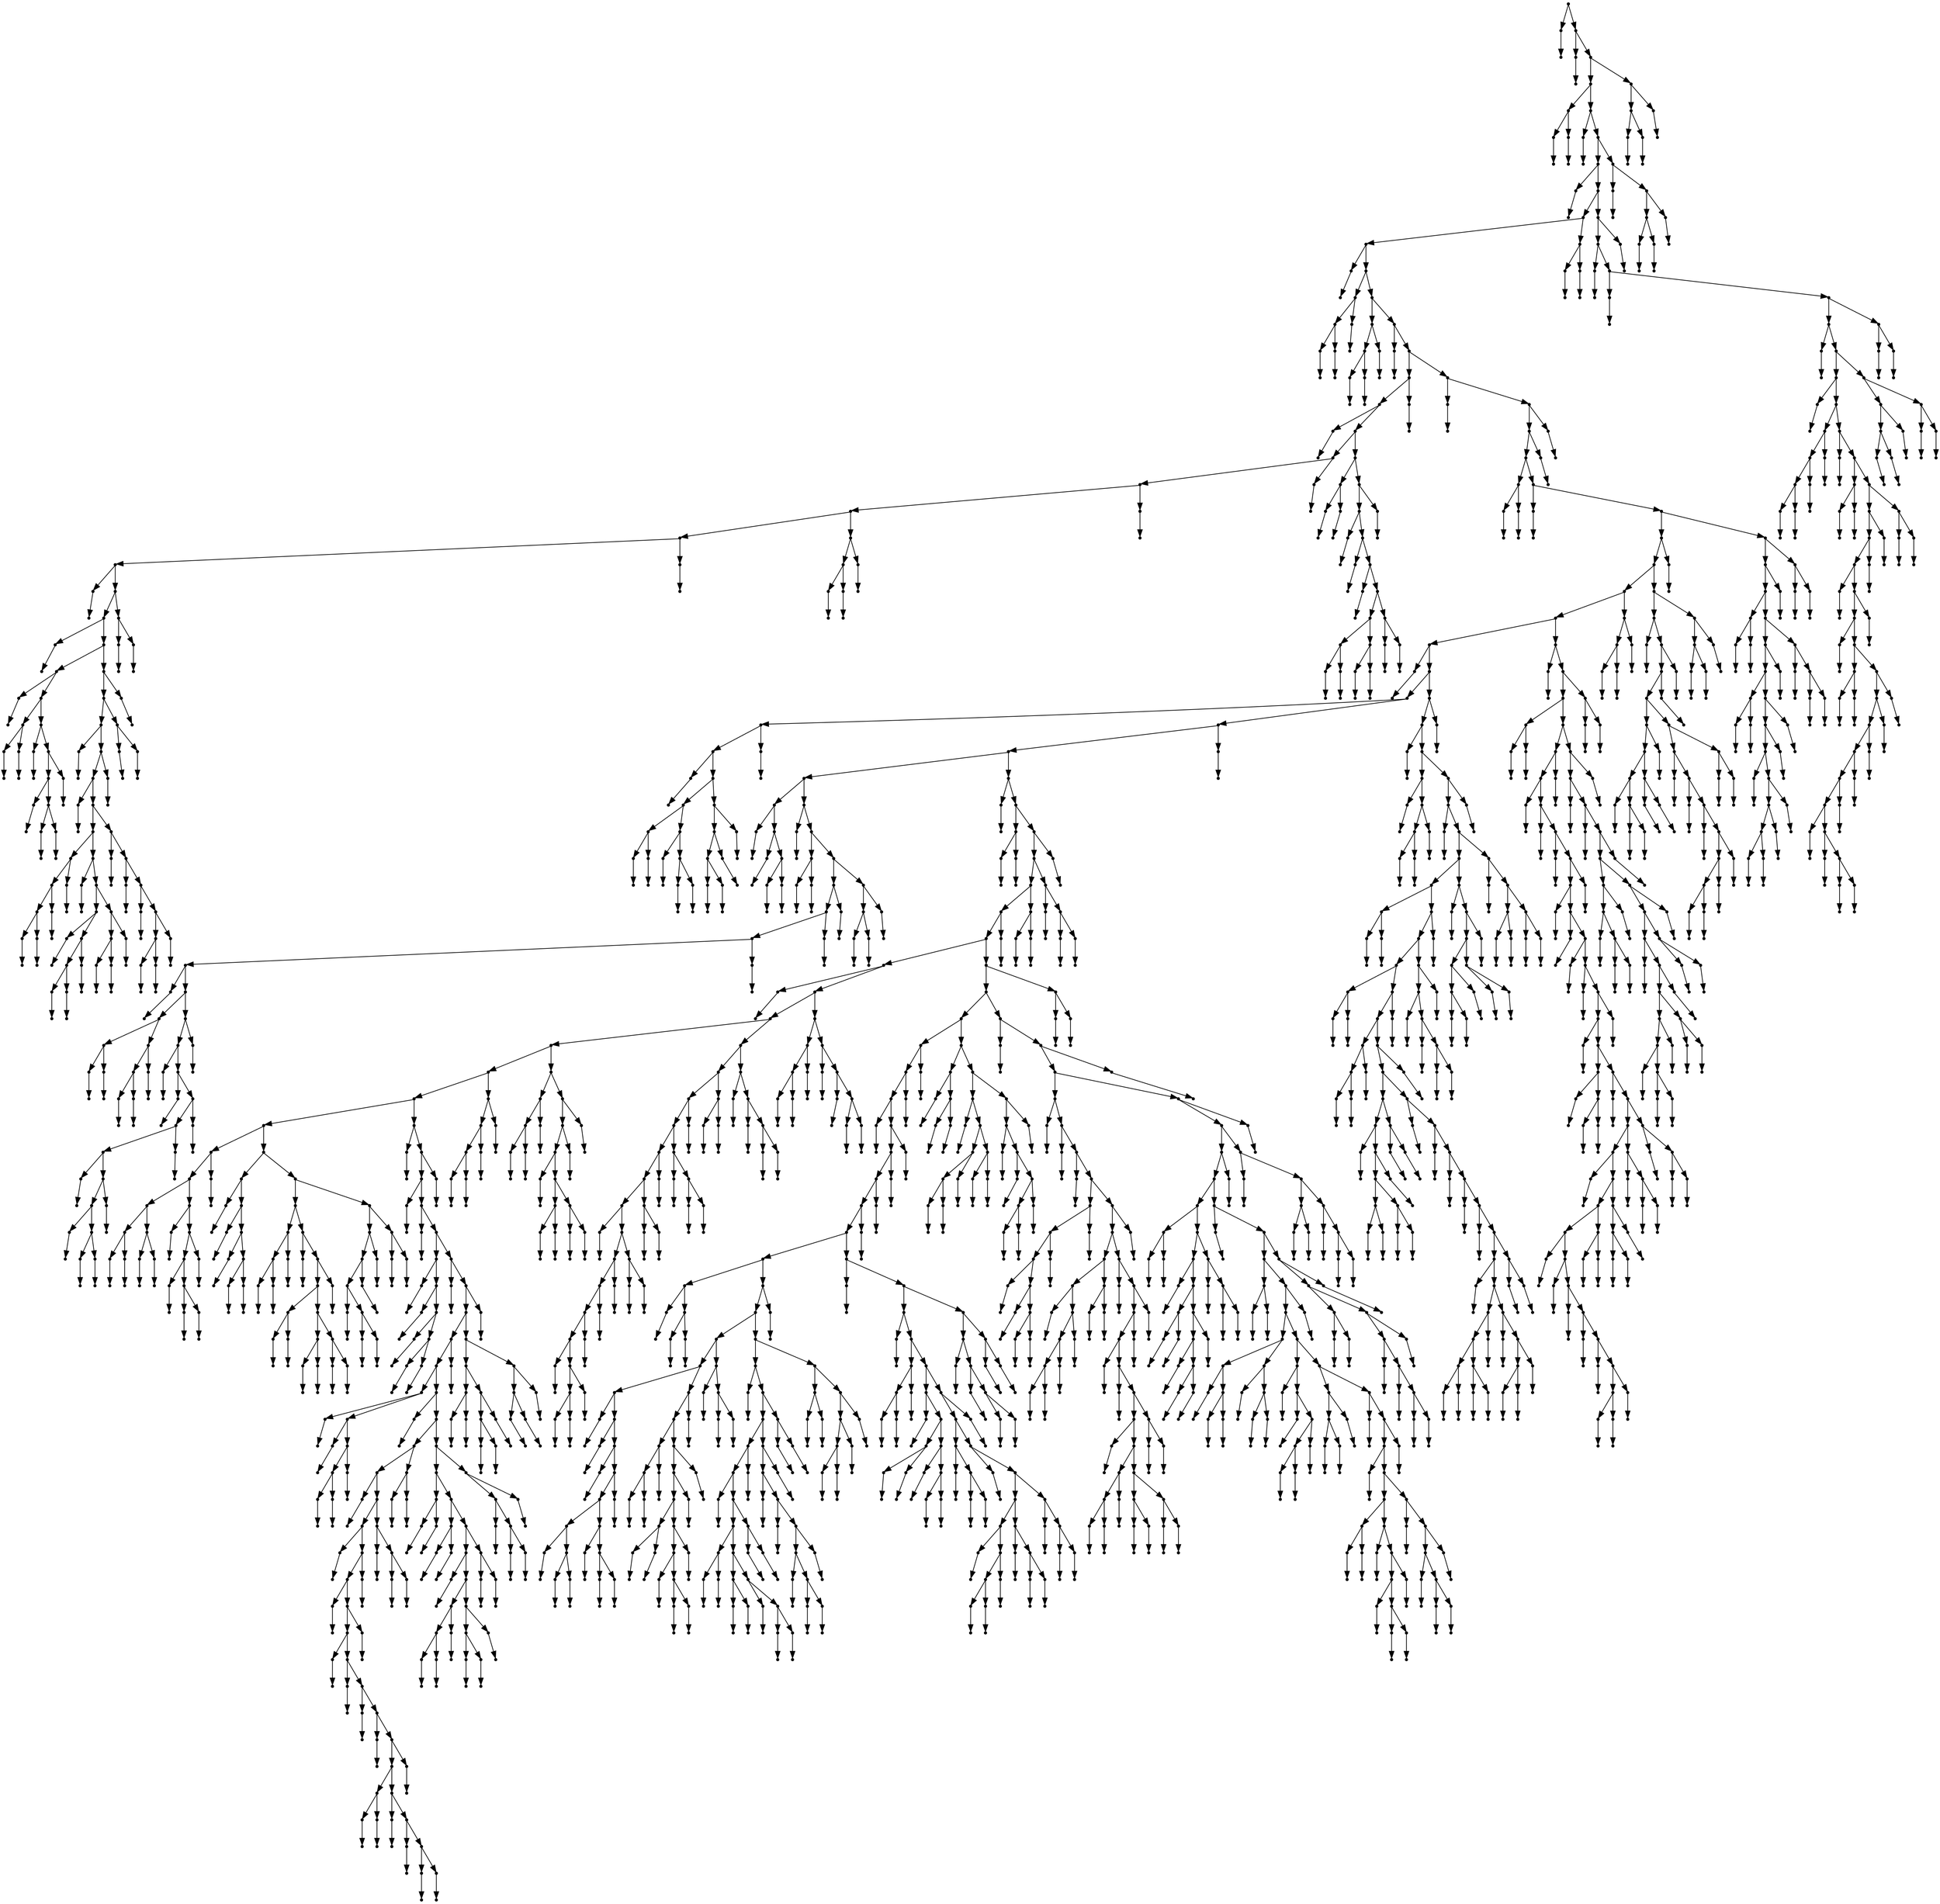 digraph {
  2053 [shape=point];
  1 [shape=point];
  0 [shape=point];
  2052 [shape=point];
  3 [shape=point];
  2 [shape=point];
  2051 [shape=point];
  2042 [shape=point];
  8 [shape=point];
  5 [shape=point];
  4 [shape=point];
  7 [shape=point];
  6 [shape=point];
  2041 [shape=point];
  10 [shape=point];
  9 [shape=point];
  2040 [shape=point];
  2028 [shape=point];
  12 [shape=point];
  11 [shape=point];
  2027 [shape=point];
  1916 [shape=point];
  1910 [shape=point];
  14 [shape=point];
  13 [shape=point];
  1909 [shape=point];
  22 [shape=point];
  19 [shape=point];
  16 [shape=point];
  15 [shape=point];
  18 [shape=point];
  17 [shape=point];
  21 [shape=point];
  20 [shape=point];
  1908 [shape=point];
  30 [shape=point];
  27 [shape=point];
  24 [shape=point];
  23 [shape=point];
  26 [shape=point];
  25 [shape=point];
  29 [shape=point];
  28 [shape=point];
  1907 [shape=point];
  32 [shape=point];
  31 [shape=point];
  1906 [shape=point];
  199 [shape=point];
  196 [shape=point];
  34 [shape=point];
  33 [shape=point];
  195 [shape=point];
  159 [shape=point];
  156 [shape=point];
  153 [shape=point];
  144 [shape=point];
  141 [shape=point];
  36 [shape=point];
  35 [shape=point];
  140 [shape=point];
  134 [shape=point];
  38 [shape=point];
  37 [shape=point];
  133 [shape=point];
  61 [shape=point];
  40 [shape=point];
  39 [shape=point];
  60 [shape=point];
  45 [shape=point];
  42 [shape=point];
  41 [shape=point];
  44 [shape=point];
  43 [shape=point];
  59 [shape=point];
  47 [shape=point];
  46 [shape=point];
  58 [shape=point];
  55 [shape=point];
  49 [shape=point];
  48 [shape=point];
  54 [shape=point];
  51 [shape=point];
  50 [shape=point];
  53 [shape=point];
  52 [shape=point];
  57 [shape=point];
  56 [shape=point];
  132 [shape=point];
  129 [shape=point];
  123 [shape=point];
  63 [shape=point];
  62 [shape=point];
  122 [shape=point];
  119 [shape=point];
  65 [shape=point];
  64 [shape=point];
  118 [shape=point];
  100 [shape=point];
  76 [shape=point];
  73 [shape=point];
  70 [shape=point];
  67 [shape=point];
  66 [shape=point];
  69 [shape=point];
  68 [shape=point];
  72 [shape=point];
  71 [shape=point];
  75 [shape=point];
  74 [shape=point];
  99 [shape=point];
  78 [shape=point];
  77 [shape=point];
  98 [shape=point];
  89 [shape=point];
  80 [shape=point];
  79 [shape=point];
  88 [shape=point];
  85 [shape=point];
  82 [shape=point];
  81 [shape=point];
  84 [shape=point];
  83 [shape=point];
  87 [shape=point];
  86 [shape=point];
  97 [shape=point];
  94 [shape=point];
  91 [shape=point];
  90 [shape=point];
  93 [shape=point];
  92 [shape=point];
  96 [shape=point];
  95 [shape=point];
  117 [shape=point];
  102 [shape=point];
  101 [shape=point];
  116 [shape=point];
  104 [shape=point];
  103 [shape=point];
  115 [shape=point];
  106 [shape=point];
  105 [shape=point];
  114 [shape=point];
  111 [shape=point];
  108 [shape=point];
  107 [shape=point];
  110 [shape=point];
  109 [shape=point];
  113 [shape=point];
  112 [shape=point];
  121 [shape=point];
  120 [shape=point];
  128 [shape=point];
  125 [shape=point];
  124 [shape=point];
  127 [shape=point];
  126 [shape=point];
  131 [shape=point];
  130 [shape=point];
  139 [shape=point];
  136 [shape=point];
  135 [shape=point];
  138 [shape=point];
  137 [shape=point];
  143 [shape=point];
  142 [shape=point];
  152 [shape=point];
  149 [shape=point];
  146 [shape=point];
  145 [shape=point];
  148 [shape=point];
  147 [shape=point];
  151 [shape=point];
  150 [shape=point];
  155 [shape=point];
  154 [shape=point];
  158 [shape=point];
  157 [shape=point];
  194 [shape=point];
  164 [shape=point];
  161 [shape=point];
  160 [shape=point];
  163 [shape=point];
  162 [shape=point];
  193 [shape=point];
  190 [shape=point];
  166 [shape=point];
  165 [shape=point];
  189 [shape=point];
  168 [shape=point];
  167 [shape=point];
  188 [shape=point];
  170 [shape=point];
  169 [shape=point];
  187 [shape=point];
  181 [shape=point];
  175 [shape=point];
  172 [shape=point];
  171 [shape=point];
  174 [shape=point];
  173 [shape=point];
  180 [shape=point];
  177 [shape=point];
  176 [shape=point];
  179 [shape=point];
  178 [shape=point];
  186 [shape=point];
  183 [shape=point];
  182 [shape=point];
  185 [shape=point];
  184 [shape=point];
  192 [shape=point];
  191 [shape=point];
  198 [shape=point];
  197 [shape=point];
  1905 [shape=point];
  201 [shape=point];
  200 [shape=point];
  1904 [shape=point];
  1901 [shape=point];
  1898 [shape=point];
  206 [shape=point];
  203 [shape=point];
  202 [shape=point];
  205 [shape=point];
  204 [shape=point];
  1897 [shape=point];
  208 [shape=point];
  207 [shape=point];
  1896 [shape=point];
  1842 [shape=point];
  1839 [shape=point];
  1776 [shape=point];
  1767 [shape=point];
  1590 [shape=point];
  210 [shape=point];
  209 [shape=point];
  1589 [shape=point];
  1409 [shape=point];
  242 [shape=point];
  239 [shape=point];
  212 [shape=point];
  211 [shape=point];
  238 [shape=point];
  226 [shape=point];
  217 [shape=point];
  214 [shape=point];
  213 [shape=point];
  216 [shape=point];
  215 [shape=point];
  225 [shape=point];
  219 [shape=point];
  218 [shape=point];
  224 [shape=point];
  221 [shape=point];
  220 [shape=point];
  223 [shape=point];
  222 [shape=point];
  237 [shape=point];
  234 [shape=point];
  231 [shape=point];
  228 [shape=point];
  227 [shape=point];
  230 [shape=point];
  229 [shape=point];
  233 [shape=point];
  232 [shape=point];
  236 [shape=point];
  235 [shape=point];
  241 [shape=point];
  240 [shape=point];
  1408 [shape=point];
  1405 [shape=point];
  328 [shape=point];
  253 [shape=point];
  244 [shape=point];
  243 [shape=point];
  252 [shape=point];
  246 [shape=point];
  245 [shape=point];
  251 [shape=point];
  248 [shape=point];
  247 [shape=point];
  250 [shape=point];
  249 [shape=point];
  327 [shape=point];
  255 [shape=point];
  254 [shape=point];
  326 [shape=point];
  260 [shape=point];
  257 [shape=point];
  256 [shape=point];
  259 [shape=point];
  258 [shape=point];
  325 [shape=point];
  316 [shape=point];
  313 [shape=point];
  310 [shape=point];
  307 [shape=point];
  262 [shape=point];
  261 [shape=point];
  306 [shape=point];
  276 [shape=point];
  267 [shape=point];
  264 [shape=point];
  263 [shape=point];
  266 [shape=point];
  265 [shape=point];
  275 [shape=point];
  272 [shape=point];
  269 [shape=point];
  268 [shape=point];
  271 [shape=point];
  270 [shape=point];
  274 [shape=point];
  273 [shape=point];
  305 [shape=point];
  302 [shape=point];
  278 [shape=point];
  277 [shape=point];
  301 [shape=point];
  280 [shape=point];
  279 [shape=point];
  300 [shape=point];
  297 [shape=point];
  294 [shape=point];
  282 [shape=point];
  281 [shape=point];
  293 [shape=point];
  290 [shape=point];
  284 [shape=point];
  283 [shape=point];
  289 [shape=point];
  286 [shape=point];
  285 [shape=point];
  288 [shape=point];
  287 [shape=point];
  292 [shape=point];
  291 [shape=point];
  296 [shape=point];
  295 [shape=point];
  299 [shape=point];
  298 [shape=point];
  304 [shape=point];
  303 [shape=point];
  309 [shape=point];
  308 [shape=point];
  312 [shape=point];
  311 [shape=point];
  315 [shape=point];
  314 [shape=point];
  324 [shape=point];
  321 [shape=point];
  318 [shape=point];
  317 [shape=point];
  320 [shape=point];
  319 [shape=point];
  323 [shape=point];
  322 [shape=point];
  1404 [shape=point];
  330 [shape=point];
  329 [shape=point];
  1403 [shape=point];
  335 [shape=point];
  332 [shape=point];
  331 [shape=point];
  334 [shape=point];
  333 [shape=point];
  1402 [shape=point];
  1399 [shape=point];
  1390 [shape=point];
  1384 [shape=point];
  1381 [shape=point];
  760 [shape=point];
  337 [shape=point];
  336 [shape=point];
  759 [shape=point];
  738 [shape=point];
  669 [shape=point];
  639 [shape=point];
  627 [shape=point];
  435 [shape=point];
  366 [shape=point];
  363 [shape=point];
  348 [shape=point];
  342 [shape=point];
  339 [shape=point];
  338 [shape=point];
  341 [shape=point];
  340 [shape=point];
  347 [shape=point];
  344 [shape=point];
  343 [shape=point];
  346 [shape=point];
  345 [shape=point];
  362 [shape=point];
  350 [shape=point];
  349 [shape=point];
  361 [shape=point];
  358 [shape=point];
  352 [shape=point];
  351 [shape=point];
  357 [shape=point];
  354 [shape=point];
  353 [shape=point];
  356 [shape=point];
  355 [shape=point];
  360 [shape=point];
  359 [shape=point];
  365 [shape=point];
  364 [shape=point];
  434 [shape=point];
  380 [shape=point];
  368 [shape=point];
  367 [shape=point];
  379 [shape=point];
  370 [shape=point];
  369 [shape=point];
  378 [shape=point];
  372 [shape=point];
  371 [shape=point];
  377 [shape=point];
  374 [shape=point];
  373 [shape=point];
  376 [shape=point];
  375 [shape=point];
  433 [shape=point];
  412 [shape=point];
  388 [shape=point];
  385 [shape=point];
  382 [shape=point];
  381 [shape=point];
  384 [shape=point];
  383 [shape=point];
  387 [shape=point];
  386 [shape=point];
  411 [shape=point];
  390 [shape=point];
  389 [shape=point];
  410 [shape=point];
  407 [shape=point];
  395 [shape=point];
  392 [shape=point];
  391 [shape=point];
  394 [shape=point];
  393 [shape=point];
  406 [shape=point];
  400 [shape=point];
  397 [shape=point];
  396 [shape=point];
  399 [shape=point];
  398 [shape=point];
  405 [shape=point];
  402 [shape=point];
  401 [shape=point];
  404 [shape=point];
  403 [shape=point];
  409 [shape=point];
  408 [shape=point];
  432 [shape=point];
  426 [shape=point];
  423 [shape=point];
  420 [shape=point];
  414 [shape=point];
  413 [shape=point];
  419 [shape=point];
  416 [shape=point];
  415 [shape=point];
  418 [shape=point];
  417 [shape=point];
  422 [shape=point];
  421 [shape=point];
  425 [shape=point];
  424 [shape=point];
  431 [shape=point];
  428 [shape=point];
  427 [shape=point];
  430 [shape=point];
  429 [shape=point];
  626 [shape=point];
  437 [shape=point];
  436 [shape=point];
  625 [shape=point];
  622 [shape=point];
  439 [shape=point];
  438 [shape=point];
  621 [shape=point];
  441 [shape=point];
  440 [shape=point];
  620 [shape=point];
  455 [shape=point];
  443 [shape=point];
  442 [shape=point];
  454 [shape=point];
  445 [shape=point];
  444 [shape=point];
  453 [shape=point];
  447 [shape=point];
  446 [shape=point];
  452 [shape=point];
  449 [shape=point];
  448 [shape=point];
  451 [shape=point];
  450 [shape=point];
  619 [shape=point];
  457 [shape=point];
  456 [shape=point];
  618 [shape=point];
  615 [shape=point];
  591 [shape=point];
  588 [shape=point];
  471 [shape=point];
  459 [shape=point];
  458 [shape=point];
  470 [shape=point];
  461 [shape=point];
  460 [shape=point];
  469 [shape=point];
  466 [shape=point];
  463 [shape=point];
  462 [shape=point];
  465 [shape=point];
  464 [shape=point];
  468 [shape=point];
  467 [shape=point];
  587 [shape=point];
  473 [shape=point];
  472 [shape=point];
  586 [shape=point];
  535 [shape=point];
  529 [shape=point];
  475 [shape=point];
  474 [shape=point];
  528 [shape=point];
  519 [shape=point];
  477 [shape=point];
  476 [shape=point];
  518 [shape=point];
  515 [shape=point];
  479 [shape=point];
  478 [shape=point];
  514 [shape=point];
  511 [shape=point];
  481 [shape=point];
  480 [shape=point];
  510 [shape=point];
  483 [shape=point];
  482 [shape=point];
  509 [shape=point];
  485 [shape=point];
  484 [shape=point];
  508 [shape=point];
  487 [shape=point];
  486 [shape=point];
  507 [shape=point];
  504 [shape=point];
  492 [shape=point];
  489 [shape=point];
  488 [shape=point];
  491 [shape=point];
  490 [shape=point];
  503 [shape=point];
  494 [shape=point];
  493 [shape=point];
  502 [shape=point];
  496 [shape=point];
  495 [shape=point];
  501 [shape=point];
  498 [shape=point];
  497 [shape=point];
  500 [shape=point];
  499 [shape=point];
  506 [shape=point];
  505 [shape=point];
  513 [shape=point];
  512 [shape=point];
  517 [shape=point];
  516 [shape=point];
  527 [shape=point];
  521 [shape=point];
  520 [shape=point];
  526 [shape=point];
  523 [shape=point];
  522 [shape=point];
  525 [shape=point];
  524 [shape=point];
  534 [shape=point];
  531 [shape=point];
  530 [shape=point];
  533 [shape=point];
  532 [shape=point];
  585 [shape=point];
  573 [shape=point];
  540 [shape=point];
  537 [shape=point];
  536 [shape=point];
  539 [shape=point];
  538 [shape=point];
  572 [shape=point];
  545 [shape=point];
  542 [shape=point];
  541 [shape=point];
  544 [shape=point];
  543 [shape=point];
  571 [shape=point];
  565 [shape=point];
  547 [shape=point];
  546 [shape=point];
  564 [shape=point];
  555 [shape=point];
  552 [shape=point];
  549 [shape=point];
  548 [shape=point];
  551 [shape=point];
  550 [shape=point];
  554 [shape=point];
  553 [shape=point];
  563 [shape=point];
  560 [shape=point];
  557 [shape=point];
  556 [shape=point];
  559 [shape=point];
  558 [shape=point];
  562 [shape=point];
  561 [shape=point];
  570 [shape=point];
  567 [shape=point];
  566 [shape=point];
  569 [shape=point];
  568 [shape=point];
  584 [shape=point];
  581 [shape=point];
  575 [shape=point];
  574 [shape=point];
  580 [shape=point];
  577 [shape=point];
  576 [shape=point];
  579 [shape=point];
  578 [shape=point];
  583 [shape=point];
  582 [shape=point];
  590 [shape=point];
  589 [shape=point];
  614 [shape=point];
  605 [shape=point];
  596 [shape=point];
  593 [shape=point];
  592 [shape=point];
  595 [shape=point];
  594 [shape=point];
  604 [shape=point];
  601 [shape=point];
  598 [shape=point];
  597 [shape=point];
  600 [shape=point];
  599 [shape=point];
  603 [shape=point];
  602 [shape=point];
  613 [shape=point];
  610 [shape=point];
  607 [shape=point];
  606 [shape=point];
  609 [shape=point];
  608 [shape=point];
  612 [shape=point];
  611 [shape=point];
  617 [shape=point];
  616 [shape=point];
  624 [shape=point];
  623 [shape=point];
  638 [shape=point];
  635 [shape=point];
  632 [shape=point];
  629 [shape=point];
  628 [shape=point];
  631 [shape=point];
  630 [shape=point];
  634 [shape=point];
  633 [shape=point];
  637 [shape=point];
  636 [shape=point];
  668 [shape=point];
  647 [shape=point];
  644 [shape=point];
  641 [shape=point];
  640 [shape=point];
  643 [shape=point];
  642 [shape=point];
  646 [shape=point];
  645 [shape=point];
  667 [shape=point];
  664 [shape=point];
  661 [shape=point];
  649 [shape=point];
  648 [shape=point];
  660 [shape=point];
  654 [shape=point];
  651 [shape=point];
  650 [shape=point];
  653 [shape=point];
  652 [shape=point];
  659 [shape=point];
  656 [shape=point];
  655 [shape=point];
  658 [shape=point];
  657 [shape=point];
  663 [shape=point];
  662 [shape=point];
  666 [shape=point];
  665 [shape=point];
  737 [shape=point];
  725 [shape=point];
  719 [shape=point];
  716 [shape=point];
  707 [shape=point];
  704 [shape=point];
  698 [shape=point];
  671 [shape=point];
  670 [shape=point];
  697 [shape=point];
  691 [shape=point];
  688 [shape=point];
  685 [shape=point];
  682 [shape=point];
  673 [shape=point];
  672 [shape=point];
  681 [shape=point];
  678 [shape=point];
  675 [shape=point];
  674 [shape=point];
  677 [shape=point];
  676 [shape=point];
  680 [shape=point];
  679 [shape=point];
  684 [shape=point];
  683 [shape=point];
  687 [shape=point];
  686 [shape=point];
  690 [shape=point];
  689 [shape=point];
  696 [shape=point];
  693 [shape=point];
  692 [shape=point];
  695 [shape=point];
  694 [shape=point];
  703 [shape=point];
  700 [shape=point];
  699 [shape=point];
  702 [shape=point];
  701 [shape=point];
  706 [shape=point];
  705 [shape=point];
  715 [shape=point];
  709 [shape=point];
  708 [shape=point];
  714 [shape=point];
  711 [shape=point];
  710 [shape=point];
  713 [shape=point];
  712 [shape=point];
  718 [shape=point];
  717 [shape=point];
  724 [shape=point];
  721 [shape=point];
  720 [shape=point];
  723 [shape=point];
  722 [shape=point];
  736 [shape=point];
  727 [shape=point];
  726 [shape=point];
  735 [shape=point];
  729 [shape=point];
  728 [shape=point];
  734 [shape=point];
  731 [shape=point];
  730 [shape=point];
  733 [shape=point];
  732 [shape=point];
  758 [shape=point];
  746 [shape=point];
  743 [shape=point];
  740 [shape=point];
  739 [shape=point];
  742 [shape=point];
  741 [shape=point];
  745 [shape=point];
  744 [shape=point];
  757 [shape=point];
  748 [shape=point];
  747 [shape=point];
  756 [shape=point];
  750 [shape=point];
  749 [shape=point];
  755 [shape=point];
  752 [shape=point];
  751 [shape=point];
  754 [shape=point];
  753 [shape=point];
  1380 [shape=point];
  1374 [shape=point];
  1089 [shape=point];
  1044 [shape=point];
  1041 [shape=point];
  1038 [shape=point];
  762 [shape=point];
  761 [shape=point];
  1037 [shape=point];
  1034 [shape=point];
  1031 [shape=point];
  1028 [shape=point];
  1025 [shape=point];
  929 [shape=point];
  770 [shape=point];
  764 [shape=point];
  763 [shape=point];
  769 [shape=point];
  766 [shape=point];
  765 [shape=point];
  768 [shape=point];
  767 [shape=point];
  928 [shape=point];
  925 [shape=point];
  844 [shape=point];
  835 [shape=point];
  799 [shape=point];
  772 [shape=point];
  771 [shape=point];
  798 [shape=point];
  774 [shape=point];
  773 [shape=point];
  797 [shape=point];
  776 [shape=point];
  775 [shape=point];
  796 [shape=point];
  793 [shape=point];
  784 [shape=point];
  778 [shape=point];
  777 [shape=point];
  783 [shape=point];
  780 [shape=point];
  779 [shape=point];
  782 [shape=point];
  781 [shape=point];
  792 [shape=point];
  786 [shape=point];
  785 [shape=point];
  791 [shape=point];
  788 [shape=point];
  787 [shape=point];
  790 [shape=point];
  789 [shape=point];
  795 [shape=point];
  794 [shape=point];
  834 [shape=point];
  831 [shape=point];
  807 [shape=point];
  804 [shape=point];
  801 [shape=point];
  800 [shape=point];
  803 [shape=point];
  802 [shape=point];
  806 [shape=point];
  805 [shape=point];
  830 [shape=point];
  827 [shape=point];
  824 [shape=point];
  812 [shape=point];
  809 [shape=point];
  808 [shape=point];
  811 [shape=point];
  810 [shape=point];
  823 [shape=point];
  820 [shape=point];
  814 [shape=point];
  813 [shape=point];
  819 [shape=point];
  816 [shape=point];
  815 [shape=point];
  818 [shape=point];
  817 [shape=point];
  822 [shape=point];
  821 [shape=point];
  826 [shape=point];
  825 [shape=point];
  829 [shape=point];
  828 [shape=point];
  833 [shape=point];
  832 [shape=point];
  843 [shape=point];
  837 [shape=point];
  836 [shape=point];
  842 [shape=point];
  839 [shape=point];
  838 [shape=point];
  841 [shape=point];
  840 [shape=point];
  924 [shape=point];
  906 [shape=point];
  846 [shape=point];
  845 [shape=point];
  905 [shape=point];
  899 [shape=point];
  878 [shape=point];
  875 [shape=point];
  848 [shape=point];
  847 [shape=point];
  874 [shape=point];
  868 [shape=point];
  853 [shape=point];
  850 [shape=point];
  849 [shape=point];
  852 [shape=point];
  851 [shape=point];
  867 [shape=point];
  858 [shape=point];
  855 [shape=point];
  854 [shape=point];
  857 [shape=point];
  856 [shape=point];
  866 [shape=point];
  860 [shape=point];
  859 [shape=point];
  865 [shape=point];
  862 [shape=point];
  861 [shape=point];
  864 [shape=point];
  863 [shape=point];
  873 [shape=point];
  870 [shape=point];
  869 [shape=point];
  872 [shape=point];
  871 [shape=point];
  877 [shape=point];
  876 [shape=point];
  898 [shape=point];
  895 [shape=point];
  880 [shape=point];
  879 [shape=point];
  894 [shape=point];
  882 [shape=point];
  881 [shape=point];
  893 [shape=point];
  890 [shape=point];
  884 [shape=point];
  883 [shape=point];
  889 [shape=point];
  886 [shape=point];
  885 [shape=point];
  888 [shape=point];
  887 [shape=point];
  892 [shape=point];
  891 [shape=point];
  897 [shape=point];
  896 [shape=point];
  904 [shape=point];
  901 [shape=point];
  900 [shape=point];
  903 [shape=point];
  902 [shape=point];
  923 [shape=point];
  911 [shape=point];
  908 [shape=point];
  907 [shape=point];
  910 [shape=point];
  909 [shape=point];
  922 [shape=point];
  919 [shape=point];
  916 [shape=point];
  913 [shape=point];
  912 [shape=point];
  915 [shape=point];
  914 [shape=point];
  918 [shape=point];
  917 [shape=point];
  921 [shape=point];
  920 [shape=point];
  927 [shape=point];
  926 [shape=point];
  1024 [shape=point];
  931 [shape=point];
  930 [shape=point];
  1023 [shape=point];
  1005 [shape=point];
  933 [shape=point];
  932 [shape=point];
  1004 [shape=point];
  941 [shape=point];
  938 [shape=point];
  935 [shape=point];
  934 [shape=point];
  937 [shape=point];
  936 [shape=point];
  940 [shape=point];
  939 [shape=point];
  1003 [shape=point];
  958 [shape=point];
  943 [shape=point];
  942 [shape=point];
  957 [shape=point];
  948 [shape=point];
  945 [shape=point];
  944 [shape=point];
  947 [shape=point];
  946 [shape=point];
  956 [shape=point];
  950 [shape=point];
  949 [shape=point];
  955 [shape=point];
  952 [shape=point];
  951 [shape=point];
  954 [shape=point];
  953 [shape=point];
  1002 [shape=point];
  999 [shape=point];
  966 [shape=point];
  960 [shape=point];
  959 [shape=point];
  965 [shape=point];
  962 [shape=point];
  961 [shape=point];
  964 [shape=point];
  963 [shape=point];
  998 [shape=point];
  968 [shape=point];
  967 [shape=point];
  997 [shape=point];
  988 [shape=point];
  979 [shape=point];
  970 [shape=point];
  969 [shape=point];
  978 [shape=point];
  975 [shape=point];
  972 [shape=point];
  971 [shape=point];
  974 [shape=point];
  973 [shape=point];
  977 [shape=point];
  976 [shape=point];
  987 [shape=point];
  981 [shape=point];
  980 [shape=point];
  986 [shape=point];
  983 [shape=point];
  982 [shape=point];
  985 [shape=point];
  984 [shape=point];
  996 [shape=point];
  990 [shape=point];
  989 [shape=point];
  995 [shape=point];
  992 [shape=point];
  991 [shape=point];
  994 [shape=point];
  993 [shape=point];
  1001 [shape=point];
  1000 [shape=point];
  1022 [shape=point];
  1016 [shape=point];
  1007 [shape=point];
  1006 [shape=point];
  1015 [shape=point];
  1009 [shape=point];
  1008 [shape=point];
  1014 [shape=point];
  1011 [shape=point];
  1010 [shape=point];
  1013 [shape=point];
  1012 [shape=point];
  1021 [shape=point];
  1018 [shape=point];
  1017 [shape=point];
  1020 [shape=point];
  1019 [shape=point];
  1027 [shape=point];
  1026 [shape=point];
  1030 [shape=point];
  1029 [shape=point];
  1033 [shape=point];
  1032 [shape=point];
  1036 [shape=point];
  1035 [shape=point];
  1040 [shape=point];
  1039 [shape=point];
  1043 [shape=point];
  1042 [shape=point];
  1088 [shape=point];
  1052 [shape=point];
  1046 [shape=point];
  1045 [shape=point];
  1051 [shape=point];
  1048 [shape=point];
  1047 [shape=point];
  1050 [shape=point];
  1049 [shape=point];
  1087 [shape=point];
  1069 [shape=point];
  1054 [shape=point];
  1053 [shape=point];
  1068 [shape=point];
  1062 [shape=point];
  1059 [shape=point];
  1056 [shape=point];
  1055 [shape=point];
  1058 [shape=point];
  1057 [shape=point];
  1061 [shape=point];
  1060 [shape=point];
  1067 [shape=point];
  1064 [shape=point];
  1063 [shape=point];
  1066 [shape=point];
  1065 [shape=point];
  1086 [shape=point];
  1083 [shape=point];
  1071 [shape=point];
  1070 [shape=point];
  1082 [shape=point];
  1073 [shape=point];
  1072 [shape=point];
  1081 [shape=point];
  1078 [shape=point];
  1075 [shape=point];
  1074 [shape=point];
  1077 [shape=point];
  1076 [shape=point];
  1080 [shape=point];
  1079 [shape=point];
  1085 [shape=point];
  1084 [shape=point];
  1373 [shape=point];
  1091 [shape=point];
  1090 [shape=point];
  1372 [shape=point];
  1369 [shape=point];
  1186 [shape=point];
  1093 [shape=point];
  1092 [shape=point];
  1185 [shape=point];
  1095 [shape=point];
  1094 [shape=point];
  1184 [shape=point];
  1097 [shape=point];
  1096 [shape=point];
  1183 [shape=point];
  1114 [shape=point];
  1111 [shape=point];
  1108 [shape=point];
  1099 [shape=point];
  1098 [shape=point];
  1107 [shape=point];
  1101 [shape=point];
  1100 [shape=point];
  1106 [shape=point];
  1103 [shape=point];
  1102 [shape=point];
  1105 [shape=point];
  1104 [shape=point];
  1110 [shape=point];
  1109 [shape=point];
  1113 [shape=point];
  1112 [shape=point];
  1182 [shape=point];
  1179 [shape=point];
  1134 [shape=point];
  1128 [shape=point];
  1116 [shape=point];
  1115 [shape=point];
  1127 [shape=point];
  1124 [shape=point];
  1121 [shape=point];
  1118 [shape=point];
  1117 [shape=point];
  1120 [shape=point];
  1119 [shape=point];
  1123 [shape=point];
  1122 [shape=point];
  1126 [shape=point];
  1125 [shape=point];
  1133 [shape=point];
  1130 [shape=point];
  1129 [shape=point];
  1132 [shape=point];
  1131 [shape=point];
  1178 [shape=point];
  1136 [shape=point];
  1135 [shape=point];
  1177 [shape=point];
  1174 [shape=point];
  1171 [shape=point];
  1138 [shape=point];
  1137 [shape=point];
  1170 [shape=point];
  1140 [shape=point];
  1139 [shape=point];
  1169 [shape=point];
  1163 [shape=point];
  1142 [shape=point];
  1141 [shape=point];
  1162 [shape=point];
  1150 [shape=point];
  1147 [shape=point];
  1144 [shape=point];
  1143 [shape=point];
  1146 [shape=point];
  1145 [shape=point];
  1149 [shape=point];
  1148 [shape=point];
  1161 [shape=point];
  1155 [shape=point];
  1152 [shape=point];
  1151 [shape=point];
  1154 [shape=point];
  1153 [shape=point];
  1160 [shape=point];
  1157 [shape=point];
  1156 [shape=point];
  1159 [shape=point];
  1158 [shape=point];
  1168 [shape=point];
  1165 [shape=point];
  1164 [shape=point];
  1167 [shape=point];
  1166 [shape=point];
  1173 [shape=point];
  1172 [shape=point];
  1176 [shape=point];
  1175 [shape=point];
  1181 [shape=point];
  1180 [shape=point];
  1368 [shape=point];
  1365 [shape=point];
  1347 [shape=point];
  1344 [shape=point];
  1221 [shape=point];
  1191 [shape=point];
  1188 [shape=point];
  1187 [shape=point];
  1190 [shape=point];
  1189 [shape=point];
  1220 [shape=point];
  1211 [shape=point];
  1193 [shape=point];
  1192 [shape=point];
  1210 [shape=point];
  1198 [shape=point];
  1195 [shape=point];
  1194 [shape=point];
  1197 [shape=point];
  1196 [shape=point];
  1209 [shape=point];
  1206 [shape=point];
  1200 [shape=point];
  1199 [shape=point];
  1205 [shape=point];
  1202 [shape=point];
  1201 [shape=point];
  1204 [shape=point];
  1203 [shape=point];
  1208 [shape=point];
  1207 [shape=point];
  1219 [shape=point];
  1213 [shape=point];
  1212 [shape=point];
  1218 [shape=point];
  1215 [shape=point];
  1214 [shape=point];
  1217 [shape=point];
  1216 [shape=point];
  1343 [shape=point];
  1223 [shape=point];
  1222 [shape=point];
  1342 [shape=point];
  1318 [shape=point];
  1228 [shape=point];
  1225 [shape=point];
  1224 [shape=point];
  1227 [shape=point];
  1226 [shape=point];
  1317 [shape=point];
  1314 [shape=point];
  1245 [shape=point];
  1236 [shape=point];
  1230 [shape=point];
  1229 [shape=point];
  1235 [shape=point];
  1232 [shape=point];
  1231 [shape=point];
  1234 [shape=point];
  1233 [shape=point];
  1244 [shape=point];
  1238 [shape=point];
  1237 [shape=point];
  1243 [shape=point];
  1240 [shape=point];
  1239 [shape=point];
  1242 [shape=point];
  1241 [shape=point];
  1313 [shape=point];
  1259 [shape=point];
  1247 [shape=point];
  1246 [shape=point];
  1258 [shape=point];
  1249 [shape=point];
  1248 [shape=point];
  1257 [shape=point];
  1254 [shape=point];
  1251 [shape=point];
  1250 [shape=point];
  1253 [shape=point];
  1252 [shape=point];
  1256 [shape=point];
  1255 [shape=point];
  1312 [shape=point];
  1267 [shape=point];
  1264 [shape=point];
  1261 [shape=point];
  1260 [shape=point];
  1263 [shape=point];
  1262 [shape=point];
  1266 [shape=point];
  1265 [shape=point];
  1311 [shape=point];
  1269 [shape=point];
  1268 [shape=point];
  1310 [shape=point];
  1307 [shape=point];
  1271 [shape=point];
  1270 [shape=point];
  1306 [shape=point];
  1291 [shape=point];
  1276 [shape=point];
  1273 [shape=point];
  1272 [shape=point];
  1275 [shape=point];
  1274 [shape=point];
  1290 [shape=point];
  1278 [shape=point];
  1277 [shape=point];
  1289 [shape=point];
  1286 [shape=point];
  1280 [shape=point];
  1279 [shape=point];
  1285 [shape=point];
  1282 [shape=point];
  1281 [shape=point];
  1284 [shape=point];
  1283 [shape=point];
  1288 [shape=point];
  1287 [shape=point];
  1305 [shape=point];
  1293 [shape=point];
  1292 [shape=point];
  1304 [shape=point];
  1301 [shape=point];
  1295 [shape=point];
  1294 [shape=point];
  1300 [shape=point];
  1297 [shape=point];
  1296 [shape=point];
  1299 [shape=point];
  1298 [shape=point];
  1303 [shape=point];
  1302 [shape=point];
  1309 [shape=point];
  1308 [shape=point];
  1316 [shape=point];
  1315 [shape=point];
  1341 [shape=point];
  1338 [shape=point];
  1323 [shape=point];
  1320 [shape=point];
  1319 [shape=point];
  1322 [shape=point];
  1321 [shape=point];
  1337 [shape=point];
  1334 [shape=point];
  1325 [shape=point];
  1324 [shape=point];
  1333 [shape=point];
  1327 [shape=point];
  1326 [shape=point];
  1332 [shape=point];
  1329 [shape=point];
  1328 [shape=point];
  1331 [shape=point];
  1330 [shape=point];
  1336 [shape=point];
  1335 [shape=point];
  1340 [shape=point];
  1339 [shape=point];
  1346 [shape=point];
  1345 [shape=point];
  1364 [shape=point];
  1349 [shape=point];
  1348 [shape=point];
  1363 [shape=point];
  1354 [shape=point];
  1351 [shape=point];
  1350 [shape=point];
  1353 [shape=point];
  1352 [shape=point];
  1362 [shape=point];
  1356 [shape=point];
  1355 [shape=point];
  1361 [shape=point];
  1358 [shape=point];
  1357 [shape=point];
  1360 [shape=point];
  1359 [shape=point];
  1367 [shape=point];
  1366 [shape=point];
  1371 [shape=point];
  1370 [shape=point];
  1379 [shape=point];
  1376 [shape=point];
  1375 [shape=point];
  1378 [shape=point];
  1377 [shape=point];
  1383 [shape=point];
  1382 [shape=point];
  1389 [shape=point];
  1386 [shape=point];
  1385 [shape=point];
  1388 [shape=point];
  1387 [shape=point];
  1398 [shape=point];
  1392 [shape=point];
  1391 [shape=point];
  1397 [shape=point];
  1394 [shape=point];
  1393 [shape=point];
  1396 [shape=point];
  1395 [shape=point];
  1401 [shape=point];
  1400 [shape=point];
  1407 [shape=point];
  1406 [shape=point];
  1588 [shape=point];
  1585 [shape=point];
  1411 [shape=point];
  1410 [shape=point];
  1584 [shape=point];
  1422 [shape=point];
  1413 [shape=point];
  1412 [shape=point];
  1421 [shape=point];
  1418 [shape=point];
  1415 [shape=point];
  1414 [shape=point];
  1417 [shape=point];
  1416 [shape=point];
  1420 [shape=point];
  1419 [shape=point];
  1583 [shape=point];
  1580 [shape=point];
  1424 [shape=point];
  1423 [shape=point];
  1579 [shape=point];
  1564 [shape=point];
  1543 [shape=point];
  1429 [shape=point];
  1426 [shape=point];
  1425 [shape=point];
  1428 [shape=point];
  1427 [shape=point];
  1542 [shape=point];
  1539 [shape=point];
  1524 [shape=point];
  1434 [shape=point];
  1431 [shape=point];
  1430 [shape=point];
  1433 [shape=point];
  1432 [shape=point];
  1523 [shape=point];
  1520 [shape=point];
  1442 [shape=point];
  1439 [shape=point];
  1436 [shape=point];
  1435 [shape=point];
  1438 [shape=point];
  1437 [shape=point];
  1441 [shape=point];
  1440 [shape=point];
  1519 [shape=point];
  1516 [shape=point];
  1465 [shape=point];
  1459 [shape=point];
  1444 [shape=point];
  1443 [shape=point];
  1458 [shape=point];
  1455 [shape=point];
  1449 [shape=point];
  1446 [shape=point];
  1445 [shape=point];
  1448 [shape=point];
  1447 [shape=point];
  1454 [shape=point];
  1451 [shape=point];
  1450 [shape=point];
  1453 [shape=point];
  1452 [shape=point];
  1457 [shape=point];
  1456 [shape=point];
  1464 [shape=point];
  1461 [shape=point];
  1460 [shape=point];
  1463 [shape=point];
  1462 [shape=point];
  1515 [shape=point];
  1467 [shape=point];
  1466 [shape=point];
  1514 [shape=point];
  1469 [shape=point];
  1468 [shape=point];
  1513 [shape=point];
  1471 [shape=point];
  1470 [shape=point];
  1512 [shape=point];
  1473 [shape=point];
  1472 [shape=point];
  1511 [shape=point];
  1475 [shape=point];
  1474 [shape=point];
  1510 [shape=point];
  1504 [shape=point];
  1477 [shape=point];
  1476 [shape=point];
  1503 [shape=point];
  1491 [shape=point];
  1488 [shape=point];
  1482 [shape=point];
  1479 [shape=point];
  1478 [shape=point];
  1481 [shape=point];
  1480 [shape=point];
  1487 [shape=point];
  1484 [shape=point];
  1483 [shape=point];
  1486 [shape=point];
  1485 [shape=point];
  1490 [shape=point];
  1489 [shape=point];
  1502 [shape=point];
  1493 [shape=point];
  1492 [shape=point];
  1501 [shape=point];
  1498 [shape=point];
  1495 [shape=point];
  1494 [shape=point];
  1497 [shape=point];
  1496 [shape=point];
  1500 [shape=point];
  1499 [shape=point];
  1509 [shape=point];
  1506 [shape=point];
  1505 [shape=point];
  1508 [shape=point];
  1507 [shape=point];
  1518 [shape=point];
  1517 [shape=point];
  1522 [shape=point];
  1521 [shape=point];
  1538 [shape=point];
  1535 [shape=point];
  1526 [shape=point];
  1525 [shape=point];
  1534 [shape=point];
  1528 [shape=point];
  1527 [shape=point];
  1533 [shape=point];
  1530 [shape=point];
  1529 [shape=point];
  1532 [shape=point];
  1531 [shape=point];
  1537 [shape=point];
  1536 [shape=point];
  1541 [shape=point];
  1540 [shape=point];
  1563 [shape=point];
  1545 [shape=point];
  1544 [shape=point];
  1562 [shape=point];
  1559 [shape=point];
  1553 [shape=point];
  1550 [shape=point];
  1547 [shape=point];
  1546 [shape=point];
  1549 [shape=point];
  1548 [shape=point];
  1552 [shape=point];
  1551 [shape=point];
  1558 [shape=point];
  1555 [shape=point];
  1554 [shape=point];
  1557 [shape=point];
  1556 [shape=point];
  1561 [shape=point];
  1560 [shape=point];
  1578 [shape=point];
  1566 [shape=point];
  1565 [shape=point];
  1577 [shape=point];
  1571 [shape=point];
  1568 [shape=point];
  1567 [shape=point];
  1570 [shape=point];
  1569 [shape=point];
  1576 [shape=point];
  1573 [shape=point];
  1572 [shape=point];
  1575 [shape=point];
  1574 [shape=point];
  1582 [shape=point];
  1581 [shape=point];
  1587 [shape=point];
  1586 [shape=point];
  1766 [shape=point];
  1592 [shape=point];
  1591 [shape=point];
  1765 [shape=point];
  1759 [shape=point];
  1597 [shape=point];
  1594 [shape=point];
  1593 [shape=point];
  1596 [shape=point];
  1595 [shape=point];
  1758 [shape=point];
  1701 [shape=point];
  1698 [shape=point];
  1599 [shape=point];
  1598 [shape=point];
  1697 [shape=point];
  1601 [shape=point];
  1600 [shape=point];
  1696 [shape=point];
  1603 [shape=point];
  1602 [shape=point];
  1695 [shape=point];
  1692 [shape=point];
  1605 [shape=point];
  1604 [shape=point];
  1691 [shape=point];
  1607 [shape=point];
  1606 [shape=point];
  1690 [shape=point];
  1609 [shape=point];
  1608 [shape=point];
  1689 [shape=point];
  1611 [shape=point];
  1610 [shape=point];
  1688 [shape=point];
  1685 [shape=point];
  1613 [shape=point];
  1612 [shape=point];
  1684 [shape=point];
  1621 [shape=point];
  1615 [shape=point];
  1614 [shape=point];
  1620 [shape=point];
  1617 [shape=point];
  1616 [shape=point];
  1619 [shape=point];
  1618 [shape=point];
  1683 [shape=point];
  1623 [shape=point];
  1622 [shape=point];
  1682 [shape=point];
  1673 [shape=point];
  1664 [shape=point];
  1625 [shape=point];
  1624 [shape=point];
  1663 [shape=point];
  1654 [shape=point];
  1648 [shape=point];
  1627 [shape=point];
  1626 [shape=point];
  1647 [shape=point];
  1629 [shape=point];
  1628 [shape=point];
  1646 [shape=point];
  1631 [shape=point];
  1630 [shape=point];
  1645 [shape=point];
  1633 [shape=point];
  1632 [shape=point];
  1644 [shape=point];
  1635 [shape=point];
  1634 [shape=point];
  1643 [shape=point];
  1640 [shape=point];
  1637 [shape=point];
  1636 [shape=point];
  1639 [shape=point];
  1638 [shape=point];
  1642 [shape=point];
  1641 [shape=point];
  1653 [shape=point];
  1650 [shape=point];
  1649 [shape=point];
  1652 [shape=point];
  1651 [shape=point];
  1662 [shape=point];
  1659 [shape=point];
  1656 [shape=point];
  1655 [shape=point];
  1658 [shape=point];
  1657 [shape=point];
  1661 [shape=point];
  1660 [shape=point];
  1672 [shape=point];
  1666 [shape=point];
  1665 [shape=point];
  1671 [shape=point];
  1668 [shape=point];
  1667 [shape=point];
  1670 [shape=point];
  1669 [shape=point];
  1681 [shape=point];
  1675 [shape=point];
  1674 [shape=point];
  1680 [shape=point];
  1677 [shape=point];
  1676 [shape=point];
  1679 [shape=point];
  1678 [shape=point];
  1687 [shape=point];
  1686 [shape=point];
  1694 [shape=point];
  1693 [shape=point];
  1700 [shape=point];
  1699 [shape=point];
  1757 [shape=point];
  1754 [shape=point];
  1703 [shape=point];
  1702 [shape=point];
  1753 [shape=point];
  1705 [shape=point];
  1704 [shape=point];
  1752 [shape=point];
  1749 [shape=point];
  1716 [shape=point];
  1713 [shape=point];
  1707 [shape=point];
  1706 [shape=point];
  1712 [shape=point];
  1709 [shape=point];
  1708 [shape=point];
  1711 [shape=point];
  1710 [shape=point];
  1715 [shape=point];
  1714 [shape=point];
  1748 [shape=point];
  1745 [shape=point];
  1739 [shape=point];
  1718 [shape=point];
  1717 [shape=point];
  1738 [shape=point];
  1735 [shape=point];
  1729 [shape=point];
  1726 [shape=point];
  1720 [shape=point];
  1719 [shape=point];
  1725 [shape=point];
  1722 [shape=point];
  1721 [shape=point];
  1724 [shape=point];
  1723 [shape=point];
  1728 [shape=point];
  1727 [shape=point];
  1734 [shape=point];
  1731 [shape=point];
  1730 [shape=point];
  1733 [shape=point];
  1732 [shape=point];
  1737 [shape=point];
  1736 [shape=point];
  1744 [shape=point];
  1741 [shape=point];
  1740 [shape=point];
  1743 [shape=point];
  1742 [shape=point];
  1747 [shape=point];
  1746 [shape=point];
  1751 [shape=point];
  1750 [shape=point];
  1756 [shape=point];
  1755 [shape=point];
  1764 [shape=point];
  1761 [shape=point];
  1760 [shape=point];
  1763 [shape=point];
  1762 [shape=point];
  1775 [shape=point];
  1772 [shape=point];
  1769 [shape=point];
  1768 [shape=point];
  1771 [shape=point];
  1770 [shape=point];
  1774 [shape=point];
  1773 [shape=point];
  1838 [shape=point];
  1829 [shape=point];
  1778 [shape=point];
  1777 [shape=point];
  1828 [shape=point];
  1825 [shape=point];
  1822 [shape=point];
  1795 [shape=point];
  1792 [shape=point];
  1786 [shape=point];
  1780 [shape=point];
  1779 [shape=point];
  1785 [shape=point];
  1782 [shape=point];
  1781 [shape=point];
  1784 [shape=point];
  1783 [shape=point];
  1791 [shape=point];
  1788 [shape=point];
  1787 [shape=point];
  1790 [shape=point];
  1789 [shape=point];
  1794 [shape=point];
  1793 [shape=point];
  1821 [shape=point];
  1815 [shape=point];
  1797 [shape=point];
  1796 [shape=point];
  1814 [shape=point];
  1799 [shape=point];
  1798 [shape=point];
  1813 [shape=point];
  1801 [shape=point];
  1800 [shape=point];
  1812 [shape=point];
  1809 [shape=point];
  1806 [shape=point];
  1803 [shape=point];
  1802 [shape=point];
  1805 [shape=point];
  1804 [shape=point];
  1808 [shape=point];
  1807 [shape=point];
  1811 [shape=point];
  1810 [shape=point];
  1820 [shape=point];
  1817 [shape=point];
  1816 [shape=point];
  1819 [shape=point];
  1818 [shape=point];
  1824 [shape=point];
  1823 [shape=point];
  1827 [shape=point];
  1826 [shape=point];
  1837 [shape=point];
  1834 [shape=point];
  1831 [shape=point];
  1830 [shape=point];
  1833 [shape=point];
  1832 [shape=point];
  1836 [shape=point];
  1835 [shape=point];
  1841 [shape=point];
  1840 [shape=point];
  1895 [shape=point];
  1889 [shape=point];
  1886 [shape=point];
  1847 [shape=point];
  1844 [shape=point];
  1843 [shape=point];
  1846 [shape=point];
  1845 [shape=point];
  1885 [shape=point];
  1876 [shape=point];
  1873 [shape=point];
  1852 [shape=point];
  1849 [shape=point];
  1848 [shape=point];
  1851 [shape=point];
  1850 [shape=point];
  1872 [shape=point];
  1869 [shape=point];
  1866 [shape=point];
  1854 [shape=point];
  1853 [shape=point];
  1865 [shape=point];
  1862 [shape=point];
  1859 [shape=point];
  1856 [shape=point];
  1855 [shape=point];
  1858 [shape=point];
  1857 [shape=point];
  1861 [shape=point];
  1860 [shape=point];
  1864 [shape=point];
  1863 [shape=point];
  1868 [shape=point];
  1867 [shape=point];
  1871 [shape=point];
  1870 [shape=point];
  1875 [shape=point];
  1874 [shape=point];
  1884 [shape=point];
  1878 [shape=point];
  1877 [shape=point];
  1883 [shape=point];
  1880 [shape=point];
  1879 [shape=point];
  1882 [shape=point];
  1881 [shape=point];
  1888 [shape=point];
  1887 [shape=point];
  1894 [shape=point];
  1891 [shape=point];
  1890 [shape=point];
  1893 [shape=point];
  1892 [shape=point];
  1900 [shape=point];
  1899 [shape=point];
  1903 [shape=point];
  1902 [shape=point];
  1915 [shape=point];
  1912 [shape=point];
  1911 [shape=point];
  1914 [shape=point];
  1913 [shape=point];
  2026 [shape=point];
  2023 [shape=point];
  1918 [shape=point];
  1917 [shape=point];
  2022 [shape=point];
  1920 [shape=point];
  1919 [shape=point];
  2021 [shape=point];
  2015 [shape=point];
  1922 [shape=point];
  1921 [shape=point];
  2014 [shape=point];
  1999 [shape=point];
  1924 [shape=point];
  1923 [shape=point];
  1998 [shape=point];
  1935 [shape=point];
  1932 [shape=point];
  1929 [shape=point];
  1926 [shape=point];
  1925 [shape=point];
  1928 [shape=point];
  1927 [shape=point];
  1931 [shape=point];
  1930 [shape=point];
  1934 [shape=point];
  1933 [shape=point];
  1997 [shape=point];
  1937 [shape=point];
  1936 [shape=point];
  1996 [shape=point];
  1942 [shape=point];
  1939 [shape=point];
  1938 [shape=point];
  1941 [shape=point];
  1940 [shape=point];
  1995 [shape=point];
  1989 [shape=point];
  1986 [shape=point];
  1983 [shape=point];
  1944 [shape=point];
  1943 [shape=point];
  1982 [shape=point];
  1979 [shape=point];
  1946 [shape=point];
  1945 [shape=point];
  1978 [shape=point];
  1951 [shape=point];
  1948 [shape=point];
  1947 [shape=point];
  1950 [shape=point];
  1949 [shape=point];
  1977 [shape=point];
  1974 [shape=point];
  1971 [shape=point];
  1968 [shape=point];
  1965 [shape=point];
  1962 [shape=point];
  1953 [shape=point];
  1952 [shape=point];
  1961 [shape=point];
  1955 [shape=point];
  1954 [shape=point];
  1960 [shape=point];
  1957 [shape=point];
  1956 [shape=point];
  1959 [shape=point];
  1958 [shape=point];
  1964 [shape=point];
  1963 [shape=point];
  1967 [shape=point];
  1966 [shape=point];
  1970 [shape=point];
  1969 [shape=point];
  1973 [shape=point];
  1972 [shape=point];
  1976 [shape=point];
  1975 [shape=point];
  1981 [shape=point];
  1980 [shape=point];
  1985 [shape=point];
  1984 [shape=point];
  1988 [shape=point];
  1987 [shape=point];
  1994 [shape=point];
  1991 [shape=point];
  1990 [shape=point];
  1993 [shape=point];
  1992 [shape=point];
  2013 [shape=point];
  2007 [shape=point];
  2004 [shape=point];
  2001 [shape=point];
  2000 [shape=point];
  2003 [shape=point];
  2002 [shape=point];
  2006 [shape=point];
  2005 [shape=point];
  2012 [shape=point];
  2009 [shape=point];
  2008 [shape=point];
  2011 [shape=point];
  2010 [shape=point];
  2020 [shape=point];
  2017 [shape=point];
  2016 [shape=point];
  2019 [shape=point];
  2018 [shape=point];
  2025 [shape=point];
  2024 [shape=point];
  2039 [shape=point];
  2030 [shape=point];
  2029 [shape=point];
  2038 [shape=point];
  2035 [shape=point];
  2032 [shape=point];
  2031 [shape=point];
  2034 [shape=point];
  2033 [shape=point];
  2037 [shape=point];
  2036 [shape=point];
  2050 [shape=point];
  2047 [shape=point];
  2044 [shape=point];
  2043 [shape=point];
  2046 [shape=point];
  2045 [shape=point];
  2049 [shape=point];
  2048 [shape=point];
2053 -> 1;
1 -> 0;
2053 -> 2052;
2052 -> 3;
3 -> 2;
2052 -> 2051;
2051 -> 2042;
2042 -> 8;
8 -> 5;
5 -> 4;
8 -> 7;
7 -> 6;
2042 -> 2041;
2041 -> 10;
10 -> 9;
2041 -> 2040;
2040 -> 2028;
2028 -> 12;
12 -> 11;
2028 -> 2027;
2027 -> 1916;
1916 -> 1910;
1910 -> 14;
14 -> 13;
1910 -> 1909;
1909 -> 22;
22 -> 19;
19 -> 16;
16 -> 15;
19 -> 18;
18 -> 17;
22 -> 21;
21 -> 20;
1909 -> 1908;
1908 -> 30;
30 -> 27;
27 -> 24;
24 -> 23;
27 -> 26;
26 -> 25;
30 -> 29;
29 -> 28;
1908 -> 1907;
1907 -> 32;
32 -> 31;
1907 -> 1906;
1906 -> 199;
199 -> 196;
196 -> 34;
34 -> 33;
196 -> 195;
195 -> 159;
159 -> 156;
156 -> 153;
153 -> 144;
144 -> 141;
141 -> 36;
36 -> 35;
141 -> 140;
140 -> 134;
134 -> 38;
38 -> 37;
134 -> 133;
133 -> 61;
61 -> 40;
40 -> 39;
61 -> 60;
60 -> 45;
45 -> 42;
42 -> 41;
45 -> 44;
44 -> 43;
60 -> 59;
59 -> 47;
47 -> 46;
59 -> 58;
58 -> 55;
55 -> 49;
49 -> 48;
55 -> 54;
54 -> 51;
51 -> 50;
54 -> 53;
53 -> 52;
58 -> 57;
57 -> 56;
133 -> 132;
132 -> 129;
129 -> 123;
123 -> 63;
63 -> 62;
123 -> 122;
122 -> 119;
119 -> 65;
65 -> 64;
119 -> 118;
118 -> 100;
100 -> 76;
76 -> 73;
73 -> 70;
70 -> 67;
67 -> 66;
70 -> 69;
69 -> 68;
73 -> 72;
72 -> 71;
76 -> 75;
75 -> 74;
100 -> 99;
99 -> 78;
78 -> 77;
99 -> 98;
98 -> 89;
89 -> 80;
80 -> 79;
89 -> 88;
88 -> 85;
85 -> 82;
82 -> 81;
85 -> 84;
84 -> 83;
88 -> 87;
87 -> 86;
98 -> 97;
97 -> 94;
94 -> 91;
91 -> 90;
94 -> 93;
93 -> 92;
97 -> 96;
96 -> 95;
118 -> 117;
117 -> 102;
102 -> 101;
117 -> 116;
116 -> 104;
104 -> 103;
116 -> 115;
115 -> 106;
106 -> 105;
115 -> 114;
114 -> 111;
111 -> 108;
108 -> 107;
111 -> 110;
110 -> 109;
114 -> 113;
113 -> 112;
122 -> 121;
121 -> 120;
129 -> 128;
128 -> 125;
125 -> 124;
128 -> 127;
127 -> 126;
132 -> 131;
131 -> 130;
140 -> 139;
139 -> 136;
136 -> 135;
139 -> 138;
138 -> 137;
144 -> 143;
143 -> 142;
153 -> 152;
152 -> 149;
149 -> 146;
146 -> 145;
149 -> 148;
148 -> 147;
152 -> 151;
151 -> 150;
156 -> 155;
155 -> 154;
159 -> 158;
158 -> 157;
195 -> 194;
194 -> 164;
164 -> 161;
161 -> 160;
164 -> 163;
163 -> 162;
194 -> 193;
193 -> 190;
190 -> 166;
166 -> 165;
190 -> 189;
189 -> 168;
168 -> 167;
189 -> 188;
188 -> 170;
170 -> 169;
188 -> 187;
187 -> 181;
181 -> 175;
175 -> 172;
172 -> 171;
175 -> 174;
174 -> 173;
181 -> 180;
180 -> 177;
177 -> 176;
180 -> 179;
179 -> 178;
187 -> 186;
186 -> 183;
183 -> 182;
186 -> 185;
185 -> 184;
193 -> 192;
192 -> 191;
199 -> 198;
198 -> 197;
1906 -> 1905;
1905 -> 201;
201 -> 200;
1905 -> 1904;
1904 -> 1901;
1901 -> 1898;
1898 -> 206;
206 -> 203;
203 -> 202;
206 -> 205;
205 -> 204;
1898 -> 1897;
1897 -> 208;
208 -> 207;
1897 -> 1896;
1896 -> 1842;
1842 -> 1839;
1839 -> 1776;
1776 -> 1767;
1767 -> 1590;
1590 -> 210;
210 -> 209;
1590 -> 1589;
1589 -> 1409;
1409 -> 242;
242 -> 239;
239 -> 212;
212 -> 211;
239 -> 238;
238 -> 226;
226 -> 217;
217 -> 214;
214 -> 213;
217 -> 216;
216 -> 215;
226 -> 225;
225 -> 219;
219 -> 218;
225 -> 224;
224 -> 221;
221 -> 220;
224 -> 223;
223 -> 222;
238 -> 237;
237 -> 234;
234 -> 231;
231 -> 228;
228 -> 227;
231 -> 230;
230 -> 229;
234 -> 233;
233 -> 232;
237 -> 236;
236 -> 235;
242 -> 241;
241 -> 240;
1409 -> 1408;
1408 -> 1405;
1405 -> 328;
328 -> 253;
253 -> 244;
244 -> 243;
253 -> 252;
252 -> 246;
246 -> 245;
252 -> 251;
251 -> 248;
248 -> 247;
251 -> 250;
250 -> 249;
328 -> 327;
327 -> 255;
255 -> 254;
327 -> 326;
326 -> 260;
260 -> 257;
257 -> 256;
260 -> 259;
259 -> 258;
326 -> 325;
325 -> 316;
316 -> 313;
313 -> 310;
310 -> 307;
307 -> 262;
262 -> 261;
307 -> 306;
306 -> 276;
276 -> 267;
267 -> 264;
264 -> 263;
267 -> 266;
266 -> 265;
276 -> 275;
275 -> 272;
272 -> 269;
269 -> 268;
272 -> 271;
271 -> 270;
275 -> 274;
274 -> 273;
306 -> 305;
305 -> 302;
302 -> 278;
278 -> 277;
302 -> 301;
301 -> 280;
280 -> 279;
301 -> 300;
300 -> 297;
297 -> 294;
294 -> 282;
282 -> 281;
294 -> 293;
293 -> 290;
290 -> 284;
284 -> 283;
290 -> 289;
289 -> 286;
286 -> 285;
289 -> 288;
288 -> 287;
293 -> 292;
292 -> 291;
297 -> 296;
296 -> 295;
300 -> 299;
299 -> 298;
305 -> 304;
304 -> 303;
310 -> 309;
309 -> 308;
313 -> 312;
312 -> 311;
316 -> 315;
315 -> 314;
325 -> 324;
324 -> 321;
321 -> 318;
318 -> 317;
321 -> 320;
320 -> 319;
324 -> 323;
323 -> 322;
1405 -> 1404;
1404 -> 330;
330 -> 329;
1404 -> 1403;
1403 -> 335;
335 -> 332;
332 -> 331;
335 -> 334;
334 -> 333;
1403 -> 1402;
1402 -> 1399;
1399 -> 1390;
1390 -> 1384;
1384 -> 1381;
1381 -> 760;
760 -> 337;
337 -> 336;
760 -> 759;
759 -> 738;
738 -> 669;
669 -> 639;
639 -> 627;
627 -> 435;
435 -> 366;
366 -> 363;
363 -> 348;
348 -> 342;
342 -> 339;
339 -> 338;
342 -> 341;
341 -> 340;
348 -> 347;
347 -> 344;
344 -> 343;
347 -> 346;
346 -> 345;
363 -> 362;
362 -> 350;
350 -> 349;
362 -> 361;
361 -> 358;
358 -> 352;
352 -> 351;
358 -> 357;
357 -> 354;
354 -> 353;
357 -> 356;
356 -> 355;
361 -> 360;
360 -> 359;
366 -> 365;
365 -> 364;
435 -> 434;
434 -> 380;
380 -> 368;
368 -> 367;
380 -> 379;
379 -> 370;
370 -> 369;
379 -> 378;
378 -> 372;
372 -> 371;
378 -> 377;
377 -> 374;
374 -> 373;
377 -> 376;
376 -> 375;
434 -> 433;
433 -> 412;
412 -> 388;
388 -> 385;
385 -> 382;
382 -> 381;
385 -> 384;
384 -> 383;
388 -> 387;
387 -> 386;
412 -> 411;
411 -> 390;
390 -> 389;
411 -> 410;
410 -> 407;
407 -> 395;
395 -> 392;
392 -> 391;
395 -> 394;
394 -> 393;
407 -> 406;
406 -> 400;
400 -> 397;
397 -> 396;
400 -> 399;
399 -> 398;
406 -> 405;
405 -> 402;
402 -> 401;
405 -> 404;
404 -> 403;
410 -> 409;
409 -> 408;
433 -> 432;
432 -> 426;
426 -> 423;
423 -> 420;
420 -> 414;
414 -> 413;
420 -> 419;
419 -> 416;
416 -> 415;
419 -> 418;
418 -> 417;
423 -> 422;
422 -> 421;
426 -> 425;
425 -> 424;
432 -> 431;
431 -> 428;
428 -> 427;
431 -> 430;
430 -> 429;
627 -> 626;
626 -> 437;
437 -> 436;
626 -> 625;
625 -> 622;
622 -> 439;
439 -> 438;
622 -> 621;
621 -> 441;
441 -> 440;
621 -> 620;
620 -> 455;
455 -> 443;
443 -> 442;
455 -> 454;
454 -> 445;
445 -> 444;
454 -> 453;
453 -> 447;
447 -> 446;
453 -> 452;
452 -> 449;
449 -> 448;
452 -> 451;
451 -> 450;
620 -> 619;
619 -> 457;
457 -> 456;
619 -> 618;
618 -> 615;
615 -> 591;
591 -> 588;
588 -> 471;
471 -> 459;
459 -> 458;
471 -> 470;
470 -> 461;
461 -> 460;
470 -> 469;
469 -> 466;
466 -> 463;
463 -> 462;
466 -> 465;
465 -> 464;
469 -> 468;
468 -> 467;
588 -> 587;
587 -> 473;
473 -> 472;
587 -> 586;
586 -> 535;
535 -> 529;
529 -> 475;
475 -> 474;
529 -> 528;
528 -> 519;
519 -> 477;
477 -> 476;
519 -> 518;
518 -> 515;
515 -> 479;
479 -> 478;
515 -> 514;
514 -> 511;
511 -> 481;
481 -> 480;
511 -> 510;
510 -> 483;
483 -> 482;
510 -> 509;
509 -> 485;
485 -> 484;
509 -> 508;
508 -> 487;
487 -> 486;
508 -> 507;
507 -> 504;
504 -> 492;
492 -> 489;
489 -> 488;
492 -> 491;
491 -> 490;
504 -> 503;
503 -> 494;
494 -> 493;
503 -> 502;
502 -> 496;
496 -> 495;
502 -> 501;
501 -> 498;
498 -> 497;
501 -> 500;
500 -> 499;
507 -> 506;
506 -> 505;
514 -> 513;
513 -> 512;
518 -> 517;
517 -> 516;
528 -> 527;
527 -> 521;
521 -> 520;
527 -> 526;
526 -> 523;
523 -> 522;
526 -> 525;
525 -> 524;
535 -> 534;
534 -> 531;
531 -> 530;
534 -> 533;
533 -> 532;
586 -> 585;
585 -> 573;
573 -> 540;
540 -> 537;
537 -> 536;
540 -> 539;
539 -> 538;
573 -> 572;
572 -> 545;
545 -> 542;
542 -> 541;
545 -> 544;
544 -> 543;
572 -> 571;
571 -> 565;
565 -> 547;
547 -> 546;
565 -> 564;
564 -> 555;
555 -> 552;
552 -> 549;
549 -> 548;
552 -> 551;
551 -> 550;
555 -> 554;
554 -> 553;
564 -> 563;
563 -> 560;
560 -> 557;
557 -> 556;
560 -> 559;
559 -> 558;
563 -> 562;
562 -> 561;
571 -> 570;
570 -> 567;
567 -> 566;
570 -> 569;
569 -> 568;
585 -> 584;
584 -> 581;
581 -> 575;
575 -> 574;
581 -> 580;
580 -> 577;
577 -> 576;
580 -> 579;
579 -> 578;
584 -> 583;
583 -> 582;
591 -> 590;
590 -> 589;
615 -> 614;
614 -> 605;
605 -> 596;
596 -> 593;
593 -> 592;
596 -> 595;
595 -> 594;
605 -> 604;
604 -> 601;
601 -> 598;
598 -> 597;
601 -> 600;
600 -> 599;
604 -> 603;
603 -> 602;
614 -> 613;
613 -> 610;
610 -> 607;
607 -> 606;
610 -> 609;
609 -> 608;
613 -> 612;
612 -> 611;
618 -> 617;
617 -> 616;
625 -> 624;
624 -> 623;
639 -> 638;
638 -> 635;
635 -> 632;
632 -> 629;
629 -> 628;
632 -> 631;
631 -> 630;
635 -> 634;
634 -> 633;
638 -> 637;
637 -> 636;
669 -> 668;
668 -> 647;
647 -> 644;
644 -> 641;
641 -> 640;
644 -> 643;
643 -> 642;
647 -> 646;
646 -> 645;
668 -> 667;
667 -> 664;
664 -> 661;
661 -> 649;
649 -> 648;
661 -> 660;
660 -> 654;
654 -> 651;
651 -> 650;
654 -> 653;
653 -> 652;
660 -> 659;
659 -> 656;
656 -> 655;
659 -> 658;
658 -> 657;
664 -> 663;
663 -> 662;
667 -> 666;
666 -> 665;
738 -> 737;
737 -> 725;
725 -> 719;
719 -> 716;
716 -> 707;
707 -> 704;
704 -> 698;
698 -> 671;
671 -> 670;
698 -> 697;
697 -> 691;
691 -> 688;
688 -> 685;
685 -> 682;
682 -> 673;
673 -> 672;
682 -> 681;
681 -> 678;
678 -> 675;
675 -> 674;
678 -> 677;
677 -> 676;
681 -> 680;
680 -> 679;
685 -> 684;
684 -> 683;
688 -> 687;
687 -> 686;
691 -> 690;
690 -> 689;
697 -> 696;
696 -> 693;
693 -> 692;
696 -> 695;
695 -> 694;
704 -> 703;
703 -> 700;
700 -> 699;
703 -> 702;
702 -> 701;
707 -> 706;
706 -> 705;
716 -> 715;
715 -> 709;
709 -> 708;
715 -> 714;
714 -> 711;
711 -> 710;
714 -> 713;
713 -> 712;
719 -> 718;
718 -> 717;
725 -> 724;
724 -> 721;
721 -> 720;
724 -> 723;
723 -> 722;
737 -> 736;
736 -> 727;
727 -> 726;
736 -> 735;
735 -> 729;
729 -> 728;
735 -> 734;
734 -> 731;
731 -> 730;
734 -> 733;
733 -> 732;
759 -> 758;
758 -> 746;
746 -> 743;
743 -> 740;
740 -> 739;
743 -> 742;
742 -> 741;
746 -> 745;
745 -> 744;
758 -> 757;
757 -> 748;
748 -> 747;
757 -> 756;
756 -> 750;
750 -> 749;
756 -> 755;
755 -> 752;
752 -> 751;
755 -> 754;
754 -> 753;
1381 -> 1380;
1380 -> 1374;
1374 -> 1089;
1089 -> 1044;
1044 -> 1041;
1041 -> 1038;
1038 -> 762;
762 -> 761;
1038 -> 1037;
1037 -> 1034;
1034 -> 1031;
1031 -> 1028;
1028 -> 1025;
1025 -> 929;
929 -> 770;
770 -> 764;
764 -> 763;
770 -> 769;
769 -> 766;
766 -> 765;
769 -> 768;
768 -> 767;
929 -> 928;
928 -> 925;
925 -> 844;
844 -> 835;
835 -> 799;
799 -> 772;
772 -> 771;
799 -> 798;
798 -> 774;
774 -> 773;
798 -> 797;
797 -> 776;
776 -> 775;
797 -> 796;
796 -> 793;
793 -> 784;
784 -> 778;
778 -> 777;
784 -> 783;
783 -> 780;
780 -> 779;
783 -> 782;
782 -> 781;
793 -> 792;
792 -> 786;
786 -> 785;
792 -> 791;
791 -> 788;
788 -> 787;
791 -> 790;
790 -> 789;
796 -> 795;
795 -> 794;
835 -> 834;
834 -> 831;
831 -> 807;
807 -> 804;
804 -> 801;
801 -> 800;
804 -> 803;
803 -> 802;
807 -> 806;
806 -> 805;
831 -> 830;
830 -> 827;
827 -> 824;
824 -> 812;
812 -> 809;
809 -> 808;
812 -> 811;
811 -> 810;
824 -> 823;
823 -> 820;
820 -> 814;
814 -> 813;
820 -> 819;
819 -> 816;
816 -> 815;
819 -> 818;
818 -> 817;
823 -> 822;
822 -> 821;
827 -> 826;
826 -> 825;
830 -> 829;
829 -> 828;
834 -> 833;
833 -> 832;
844 -> 843;
843 -> 837;
837 -> 836;
843 -> 842;
842 -> 839;
839 -> 838;
842 -> 841;
841 -> 840;
925 -> 924;
924 -> 906;
906 -> 846;
846 -> 845;
906 -> 905;
905 -> 899;
899 -> 878;
878 -> 875;
875 -> 848;
848 -> 847;
875 -> 874;
874 -> 868;
868 -> 853;
853 -> 850;
850 -> 849;
853 -> 852;
852 -> 851;
868 -> 867;
867 -> 858;
858 -> 855;
855 -> 854;
858 -> 857;
857 -> 856;
867 -> 866;
866 -> 860;
860 -> 859;
866 -> 865;
865 -> 862;
862 -> 861;
865 -> 864;
864 -> 863;
874 -> 873;
873 -> 870;
870 -> 869;
873 -> 872;
872 -> 871;
878 -> 877;
877 -> 876;
899 -> 898;
898 -> 895;
895 -> 880;
880 -> 879;
895 -> 894;
894 -> 882;
882 -> 881;
894 -> 893;
893 -> 890;
890 -> 884;
884 -> 883;
890 -> 889;
889 -> 886;
886 -> 885;
889 -> 888;
888 -> 887;
893 -> 892;
892 -> 891;
898 -> 897;
897 -> 896;
905 -> 904;
904 -> 901;
901 -> 900;
904 -> 903;
903 -> 902;
924 -> 923;
923 -> 911;
911 -> 908;
908 -> 907;
911 -> 910;
910 -> 909;
923 -> 922;
922 -> 919;
919 -> 916;
916 -> 913;
913 -> 912;
916 -> 915;
915 -> 914;
919 -> 918;
918 -> 917;
922 -> 921;
921 -> 920;
928 -> 927;
927 -> 926;
1025 -> 1024;
1024 -> 931;
931 -> 930;
1024 -> 1023;
1023 -> 1005;
1005 -> 933;
933 -> 932;
1005 -> 1004;
1004 -> 941;
941 -> 938;
938 -> 935;
935 -> 934;
938 -> 937;
937 -> 936;
941 -> 940;
940 -> 939;
1004 -> 1003;
1003 -> 958;
958 -> 943;
943 -> 942;
958 -> 957;
957 -> 948;
948 -> 945;
945 -> 944;
948 -> 947;
947 -> 946;
957 -> 956;
956 -> 950;
950 -> 949;
956 -> 955;
955 -> 952;
952 -> 951;
955 -> 954;
954 -> 953;
1003 -> 1002;
1002 -> 999;
999 -> 966;
966 -> 960;
960 -> 959;
966 -> 965;
965 -> 962;
962 -> 961;
965 -> 964;
964 -> 963;
999 -> 998;
998 -> 968;
968 -> 967;
998 -> 997;
997 -> 988;
988 -> 979;
979 -> 970;
970 -> 969;
979 -> 978;
978 -> 975;
975 -> 972;
972 -> 971;
975 -> 974;
974 -> 973;
978 -> 977;
977 -> 976;
988 -> 987;
987 -> 981;
981 -> 980;
987 -> 986;
986 -> 983;
983 -> 982;
986 -> 985;
985 -> 984;
997 -> 996;
996 -> 990;
990 -> 989;
996 -> 995;
995 -> 992;
992 -> 991;
995 -> 994;
994 -> 993;
1002 -> 1001;
1001 -> 1000;
1023 -> 1022;
1022 -> 1016;
1016 -> 1007;
1007 -> 1006;
1016 -> 1015;
1015 -> 1009;
1009 -> 1008;
1015 -> 1014;
1014 -> 1011;
1011 -> 1010;
1014 -> 1013;
1013 -> 1012;
1022 -> 1021;
1021 -> 1018;
1018 -> 1017;
1021 -> 1020;
1020 -> 1019;
1028 -> 1027;
1027 -> 1026;
1031 -> 1030;
1030 -> 1029;
1034 -> 1033;
1033 -> 1032;
1037 -> 1036;
1036 -> 1035;
1041 -> 1040;
1040 -> 1039;
1044 -> 1043;
1043 -> 1042;
1089 -> 1088;
1088 -> 1052;
1052 -> 1046;
1046 -> 1045;
1052 -> 1051;
1051 -> 1048;
1048 -> 1047;
1051 -> 1050;
1050 -> 1049;
1088 -> 1087;
1087 -> 1069;
1069 -> 1054;
1054 -> 1053;
1069 -> 1068;
1068 -> 1062;
1062 -> 1059;
1059 -> 1056;
1056 -> 1055;
1059 -> 1058;
1058 -> 1057;
1062 -> 1061;
1061 -> 1060;
1068 -> 1067;
1067 -> 1064;
1064 -> 1063;
1067 -> 1066;
1066 -> 1065;
1087 -> 1086;
1086 -> 1083;
1083 -> 1071;
1071 -> 1070;
1083 -> 1082;
1082 -> 1073;
1073 -> 1072;
1082 -> 1081;
1081 -> 1078;
1078 -> 1075;
1075 -> 1074;
1078 -> 1077;
1077 -> 1076;
1081 -> 1080;
1080 -> 1079;
1086 -> 1085;
1085 -> 1084;
1374 -> 1373;
1373 -> 1091;
1091 -> 1090;
1373 -> 1372;
1372 -> 1369;
1369 -> 1186;
1186 -> 1093;
1093 -> 1092;
1186 -> 1185;
1185 -> 1095;
1095 -> 1094;
1185 -> 1184;
1184 -> 1097;
1097 -> 1096;
1184 -> 1183;
1183 -> 1114;
1114 -> 1111;
1111 -> 1108;
1108 -> 1099;
1099 -> 1098;
1108 -> 1107;
1107 -> 1101;
1101 -> 1100;
1107 -> 1106;
1106 -> 1103;
1103 -> 1102;
1106 -> 1105;
1105 -> 1104;
1111 -> 1110;
1110 -> 1109;
1114 -> 1113;
1113 -> 1112;
1183 -> 1182;
1182 -> 1179;
1179 -> 1134;
1134 -> 1128;
1128 -> 1116;
1116 -> 1115;
1128 -> 1127;
1127 -> 1124;
1124 -> 1121;
1121 -> 1118;
1118 -> 1117;
1121 -> 1120;
1120 -> 1119;
1124 -> 1123;
1123 -> 1122;
1127 -> 1126;
1126 -> 1125;
1134 -> 1133;
1133 -> 1130;
1130 -> 1129;
1133 -> 1132;
1132 -> 1131;
1179 -> 1178;
1178 -> 1136;
1136 -> 1135;
1178 -> 1177;
1177 -> 1174;
1174 -> 1171;
1171 -> 1138;
1138 -> 1137;
1171 -> 1170;
1170 -> 1140;
1140 -> 1139;
1170 -> 1169;
1169 -> 1163;
1163 -> 1142;
1142 -> 1141;
1163 -> 1162;
1162 -> 1150;
1150 -> 1147;
1147 -> 1144;
1144 -> 1143;
1147 -> 1146;
1146 -> 1145;
1150 -> 1149;
1149 -> 1148;
1162 -> 1161;
1161 -> 1155;
1155 -> 1152;
1152 -> 1151;
1155 -> 1154;
1154 -> 1153;
1161 -> 1160;
1160 -> 1157;
1157 -> 1156;
1160 -> 1159;
1159 -> 1158;
1169 -> 1168;
1168 -> 1165;
1165 -> 1164;
1168 -> 1167;
1167 -> 1166;
1174 -> 1173;
1173 -> 1172;
1177 -> 1176;
1176 -> 1175;
1182 -> 1181;
1181 -> 1180;
1369 -> 1368;
1368 -> 1365;
1365 -> 1347;
1347 -> 1344;
1344 -> 1221;
1221 -> 1191;
1191 -> 1188;
1188 -> 1187;
1191 -> 1190;
1190 -> 1189;
1221 -> 1220;
1220 -> 1211;
1211 -> 1193;
1193 -> 1192;
1211 -> 1210;
1210 -> 1198;
1198 -> 1195;
1195 -> 1194;
1198 -> 1197;
1197 -> 1196;
1210 -> 1209;
1209 -> 1206;
1206 -> 1200;
1200 -> 1199;
1206 -> 1205;
1205 -> 1202;
1202 -> 1201;
1205 -> 1204;
1204 -> 1203;
1209 -> 1208;
1208 -> 1207;
1220 -> 1219;
1219 -> 1213;
1213 -> 1212;
1219 -> 1218;
1218 -> 1215;
1215 -> 1214;
1218 -> 1217;
1217 -> 1216;
1344 -> 1343;
1343 -> 1223;
1223 -> 1222;
1343 -> 1342;
1342 -> 1318;
1318 -> 1228;
1228 -> 1225;
1225 -> 1224;
1228 -> 1227;
1227 -> 1226;
1318 -> 1317;
1317 -> 1314;
1314 -> 1245;
1245 -> 1236;
1236 -> 1230;
1230 -> 1229;
1236 -> 1235;
1235 -> 1232;
1232 -> 1231;
1235 -> 1234;
1234 -> 1233;
1245 -> 1244;
1244 -> 1238;
1238 -> 1237;
1244 -> 1243;
1243 -> 1240;
1240 -> 1239;
1243 -> 1242;
1242 -> 1241;
1314 -> 1313;
1313 -> 1259;
1259 -> 1247;
1247 -> 1246;
1259 -> 1258;
1258 -> 1249;
1249 -> 1248;
1258 -> 1257;
1257 -> 1254;
1254 -> 1251;
1251 -> 1250;
1254 -> 1253;
1253 -> 1252;
1257 -> 1256;
1256 -> 1255;
1313 -> 1312;
1312 -> 1267;
1267 -> 1264;
1264 -> 1261;
1261 -> 1260;
1264 -> 1263;
1263 -> 1262;
1267 -> 1266;
1266 -> 1265;
1312 -> 1311;
1311 -> 1269;
1269 -> 1268;
1311 -> 1310;
1310 -> 1307;
1307 -> 1271;
1271 -> 1270;
1307 -> 1306;
1306 -> 1291;
1291 -> 1276;
1276 -> 1273;
1273 -> 1272;
1276 -> 1275;
1275 -> 1274;
1291 -> 1290;
1290 -> 1278;
1278 -> 1277;
1290 -> 1289;
1289 -> 1286;
1286 -> 1280;
1280 -> 1279;
1286 -> 1285;
1285 -> 1282;
1282 -> 1281;
1285 -> 1284;
1284 -> 1283;
1289 -> 1288;
1288 -> 1287;
1306 -> 1305;
1305 -> 1293;
1293 -> 1292;
1305 -> 1304;
1304 -> 1301;
1301 -> 1295;
1295 -> 1294;
1301 -> 1300;
1300 -> 1297;
1297 -> 1296;
1300 -> 1299;
1299 -> 1298;
1304 -> 1303;
1303 -> 1302;
1310 -> 1309;
1309 -> 1308;
1317 -> 1316;
1316 -> 1315;
1342 -> 1341;
1341 -> 1338;
1338 -> 1323;
1323 -> 1320;
1320 -> 1319;
1323 -> 1322;
1322 -> 1321;
1338 -> 1337;
1337 -> 1334;
1334 -> 1325;
1325 -> 1324;
1334 -> 1333;
1333 -> 1327;
1327 -> 1326;
1333 -> 1332;
1332 -> 1329;
1329 -> 1328;
1332 -> 1331;
1331 -> 1330;
1337 -> 1336;
1336 -> 1335;
1341 -> 1340;
1340 -> 1339;
1347 -> 1346;
1346 -> 1345;
1365 -> 1364;
1364 -> 1349;
1349 -> 1348;
1364 -> 1363;
1363 -> 1354;
1354 -> 1351;
1351 -> 1350;
1354 -> 1353;
1353 -> 1352;
1363 -> 1362;
1362 -> 1356;
1356 -> 1355;
1362 -> 1361;
1361 -> 1358;
1358 -> 1357;
1361 -> 1360;
1360 -> 1359;
1368 -> 1367;
1367 -> 1366;
1372 -> 1371;
1371 -> 1370;
1380 -> 1379;
1379 -> 1376;
1376 -> 1375;
1379 -> 1378;
1378 -> 1377;
1384 -> 1383;
1383 -> 1382;
1390 -> 1389;
1389 -> 1386;
1386 -> 1385;
1389 -> 1388;
1388 -> 1387;
1399 -> 1398;
1398 -> 1392;
1392 -> 1391;
1398 -> 1397;
1397 -> 1394;
1394 -> 1393;
1397 -> 1396;
1396 -> 1395;
1402 -> 1401;
1401 -> 1400;
1408 -> 1407;
1407 -> 1406;
1589 -> 1588;
1588 -> 1585;
1585 -> 1411;
1411 -> 1410;
1585 -> 1584;
1584 -> 1422;
1422 -> 1413;
1413 -> 1412;
1422 -> 1421;
1421 -> 1418;
1418 -> 1415;
1415 -> 1414;
1418 -> 1417;
1417 -> 1416;
1421 -> 1420;
1420 -> 1419;
1584 -> 1583;
1583 -> 1580;
1580 -> 1424;
1424 -> 1423;
1580 -> 1579;
1579 -> 1564;
1564 -> 1543;
1543 -> 1429;
1429 -> 1426;
1426 -> 1425;
1429 -> 1428;
1428 -> 1427;
1543 -> 1542;
1542 -> 1539;
1539 -> 1524;
1524 -> 1434;
1434 -> 1431;
1431 -> 1430;
1434 -> 1433;
1433 -> 1432;
1524 -> 1523;
1523 -> 1520;
1520 -> 1442;
1442 -> 1439;
1439 -> 1436;
1436 -> 1435;
1439 -> 1438;
1438 -> 1437;
1442 -> 1441;
1441 -> 1440;
1520 -> 1519;
1519 -> 1516;
1516 -> 1465;
1465 -> 1459;
1459 -> 1444;
1444 -> 1443;
1459 -> 1458;
1458 -> 1455;
1455 -> 1449;
1449 -> 1446;
1446 -> 1445;
1449 -> 1448;
1448 -> 1447;
1455 -> 1454;
1454 -> 1451;
1451 -> 1450;
1454 -> 1453;
1453 -> 1452;
1458 -> 1457;
1457 -> 1456;
1465 -> 1464;
1464 -> 1461;
1461 -> 1460;
1464 -> 1463;
1463 -> 1462;
1516 -> 1515;
1515 -> 1467;
1467 -> 1466;
1515 -> 1514;
1514 -> 1469;
1469 -> 1468;
1514 -> 1513;
1513 -> 1471;
1471 -> 1470;
1513 -> 1512;
1512 -> 1473;
1473 -> 1472;
1512 -> 1511;
1511 -> 1475;
1475 -> 1474;
1511 -> 1510;
1510 -> 1504;
1504 -> 1477;
1477 -> 1476;
1504 -> 1503;
1503 -> 1491;
1491 -> 1488;
1488 -> 1482;
1482 -> 1479;
1479 -> 1478;
1482 -> 1481;
1481 -> 1480;
1488 -> 1487;
1487 -> 1484;
1484 -> 1483;
1487 -> 1486;
1486 -> 1485;
1491 -> 1490;
1490 -> 1489;
1503 -> 1502;
1502 -> 1493;
1493 -> 1492;
1502 -> 1501;
1501 -> 1498;
1498 -> 1495;
1495 -> 1494;
1498 -> 1497;
1497 -> 1496;
1501 -> 1500;
1500 -> 1499;
1510 -> 1509;
1509 -> 1506;
1506 -> 1505;
1509 -> 1508;
1508 -> 1507;
1519 -> 1518;
1518 -> 1517;
1523 -> 1522;
1522 -> 1521;
1539 -> 1538;
1538 -> 1535;
1535 -> 1526;
1526 -> 1525;
1535 -> 1534;
1534 -> 1528;
1528 -> 1527;
1534 -> 1533;
1533 -> 1530;
1530 -> 1529;
1533 -> 1532;
1532 -> 1531;
1538 -> 1537;
1537 -> 1536;
1542 -> 1541;
1541 -> 1540;
1564 -> 1563;
1563 -> 1545;
1545 -> 1544;
1563 -> 1562;
1562 -> 1559;
1559 -> 1553;
1553 -> 1550;
1550 -> 1547;
1547 -> 1546;
1550 -> 1549;
1549 -> 1548;
1553 -> 1552;
1552 -> 1551;
1559 -> 1558;
1558 -> 1555;
1555 -> 1554;
1558 -> 1557;
1557 -> 1556;
1562 -> 1561;
1561 -> 1560;
1579 -> 1578;
1578 -> 1566;
1566 -> 1565;
1578 -> 1577;
1577 -> 1571;
1571 -> 1568;
1568 -> 1567;
1571 -> 1570;
1570 -> 1569;
1577 -> 1576;
1576 -> 1573;
1573 -> 1572;
1576 -> 1575;
1575 -> 1574;
1583 -> 1582;
1582 -> 1581;
1588 -> 1587;
1587 -> 1586;
1767 -> 1766;
1766 -> 1592;
1592 -> 1591;
1766 -> 1765;
1765 -> 1759;
1759 -> 1597;
1597 -> 1594;
1594 -> 1593;
1597 -> 1596;
1596 -> 1595;
1759 -> 1758;
1758 -> 1701;
1701 -> 1698;
1698 -> 1599;
1599 -> 1598;
1698 -> 1697;
1697 -> 1601;
1601 -> 1600;
1697 -> 1696;
1696 -> 1603;
1603 -> 1602;
1696 -> 1695;
1695 -> 1692;
1692 -> 1605;
1605 -> 1604;
1692 -> 1691;
1691 -> 1607;
1607 -> 1606;
1691 -> 1690;
1690 -> 1609;
1609 -> 1608;
1690 -> 1689;
1689 -> 1611;
1611 -> 1610;
1689 -> 1688;
1688 -> 1685;
1685 -> 1613;
1613 -> 1612;
1685 -> 1684;
1684 -> 1621;
1621 -> 1615;
1615 -> 1614;
1621 -> 1620;
1620 -> 1617;
1617 -> 1616;
1620 -> 1619;
1619 -> 1618;
1684 -> 1683;
1683 -> 1623;
1623 -> 1622;
1683 -> 1682;
1682 -> 1673;
1673 -> 1664;
1664 -> 1625;
1625 -> 1624;
1664 -> 1663;
1663 -> 1654;
1654 -> 1648;
1648 -> 1627;
1627 -> 1626;
1648 -> 1647;
1647 -> 1629;
1629 -> 1628;
1647 -> 1646;
1646 -> 1631;
1631 -> 1630;
1646 -> 1645;
1645 -> 1633;
1633 -> 1632;
1645 -> 1644;
1644 -> 1635;
1635 -> 1634;
1644 -> 1643;
1643 -> 1640;
1640 -> 1637;
1637 -> 1636;
1640 -> 1639;
1639 -> 1638;
1643 -> 1642;
1642 -> 1641;
1654 -> 1653;
1653 -> 1650;
1650 -> 1649;
1653 -> 1652;
1652 -> 1651;
1663 -> 1662;
1662 -> 1659;
1659 -> 1656;
1656 -> 1655;
1659 -> 1658;
1658 -> 1657;
1662 -> 1661;
1661 -> 1660;
1673 -> 1672;
1672 -> 1666;
1666 -> 1665;
1672 -> 1671;
1671 -> 1668;
1668 -> 1667;
1671 -> 1670;
1670 -> 1669;
1682 -> 1681;
1681 -> 1675;
1675 -> 1674;
1681 -> 1680;
1680 -> 1677;
1677 -> 1676;
1680 -> 1679;
1679 -> 1678;
1688 -> 1687;
1687 -> 1686;
1695 -> 1694;
1694 -> 1693;
1701 -> 1700;
1700 -> 1699;
1758 -> 1757;
1757 -> 1754;
1754 -> 1703;
1703 -> 1702;
1754 -> 1753;
1753 -> 1705;
1705 -> 1704;
1753 -> 1752;
1752 -> 1749;
1749 -> 1716;
1716 -> 1713;
1713 -> 1707;
1707 -> 1706;
1713 -> 1712;
1712 -> 1709;
1709 -> 1708;
1712 -> 1711;
1711 -> 1710;
1716 -> 1715;
1715 -> 1714;
1749 -> 1748;
1748 -> 1745;
1745 -> 1739;
1739 -> 1718;
1718 -> 1717;
1739 -> 1738;
1738 -> 1735;
1735 -> 1729;
1729 -> 1726;
1726 -> 1720;
1720 -> 1719;
1726 -> 1725;
1725 -> 1722;
1722 -> 1721;
1725 -> 1724;
1724 -> 1723;
1729 -> 1728;
1728 -> 1727;
1735 -> 1734;
1734 -> 1731;
1731 -> 1730;
1734 -> 1733;
1733 -> 1732;
1738 -> 1737;
1737 -> 1736;
1745 -> 1744;
1744 -> 1741;
1741 -> 1740;
1744 -> 1743;
1743 -> 1742;
1748 -> 1747;
1747 -> 1746;
1752 -> 1751;
1751 -> 1750;
1757 -> 1756;
1756 -> 1755;
1765 -> 1764;
1764 -> 1761;
1761 -> 1760;
1764 -> 1763;
1763 -> 1762;
1776 -> 1775;
1775 -> 1772;
1772 -> 1769;
1769 -> 1768;
1772 -> 1771;
1771 -> 1770;
1775 -> 1774;
1774 -> 1773;
1839 -> 1838;
1838 -> 1829;
1829 -> 1778;
1778 -> 1777;
1829 -> 1828;
1828 -> 1825;
1825 -> 1822;
1822 -> 1795;
1795 -> 1792;
1792 -> 1786;
1786 -> 1780;
1780 -> 1779;
1786 -> 1785;
1785 -> 1782;
1782 -> 1781;
1785 -> 1784;
1784 -> 1783;
1792 -> 1791;
1791 -> 1788;
1788 -> 1787;
1791 -> 1790;
1790 -> 1789;
1795 -> 1794;
1794 -> 1793;
1822 -> 1821;
1821 -> 1815;
1815 -> 1797;
1797 -> 1796;
1815 -> 1814;
1814 -> 1799;
1799 -> 1798;
1814 -> 1813;
1813 -> 1801;
1801 -> 1800;
1813 -> 1812;
1812 -> 1809;
1809 -> 1806;
1806 -> 1803;
1803 -> 1802;
1806 -> 1805;
1805 -> 1804;
1809 -> 1808;
1808 -> 1807;
1812 -> 1811;
1811 -> 1810;
1821 -> 1820;
1820 -> 1817;
1817 -> 1816;
1820 -> 1819;
1819 -> 1818;
1825 -> 1824;
1824 -> 1823;
1828 -> 1827;
1827 -> 1826;
1838 -> 1837;
1837 -> 1834;
1834 -> 1831;
1831 -> 1830;
1834 -> 1833;
1833 -> 1832;
1837 -> 1836;
1836 -> 1835;
1842 -> 1841;
1841 -> 1840;
1896 -> 1895;
1895 -> 1889;
1889 -> 1886;
1886 -> 1847;
1847 -> 1844;
1844 -> 1843;
1847 -> 1846;
1846 -> 1845;
1886 -> 1885;
1885 -> 1876;
1876 -> 1873;
1873 -> 1852;
1852 -> 1849;
1849 -> 1848;
1852 -> 1851;
1851 -> 1850;
1873 -> 1872;
1872 -> 1869;
1869 -> 1866;
1866 -> 1854;
1854 -> 1853;
1866 -> 1865;
1865 -> 1862;
1862 -> 1859;
1859 -> 1856;
1856 -> 1855;
1859 -> 1858;
1858 -> 1857;
1862 -> 1861;
1861 -> 1860;
1865 -> 1864;
1864 -> 1863;
1869 -> 1868;
1868 -> 1867;
1872 -> 1871;
1871 -> 1870;
1876 -> 1875;
1875 -> 1874;
1885 -> 1884;
1884 -> 1878;
1878 -> 1877;
1884 -> 1883;
1883 -> 1880;
1880 -> 1879;
1883 -> 1882;
1882 -> 1881;
1889 -> 1888;
1888 -> 1887;
1895 -> 1894;
1894 -> 1891;
1891 -> 1890;
1894 -> 1893;
1893 -> 1892;
1901 -> 1900;
1900 -> 1899;
1904 -> 1903;
1903 -> 1902;
1916 -> 1915;
1915 -> 1912;
1912 -> 1911;
1915 -> 1914;
1914 -> 1913;
2027 -> 2026;
2026 -> 2023;
2023 -> 1918;
1918 -> 1917;
2023 -> 2022;
2022 -> 1920;
1920 -> 1919;
2022 -> 2021;
2021 -> 2015;
2015 -> 1922;
1922 -> 1921;
2015 -> 2014;
2014 -> 1999;
1999 -> 1924;
1924 -> 1923;
1999 -> 1998;
1998 -> 1935;
1935 -> 1932;
1932 -> 1929;
1929 -> 1926;
1926 -> 1925;
1929 -> 1928;
1928 -> 1927;
1932 -> 1931;
1931 -> 1930;
1935 -> 1934;
1934 -> 1933;
1998 -> 1997;
1997 -> 1937;
1937 -> 1936;
1997 -> 1996;
1996 -> 1942;
1942 -> 1939;
1939 -> 1938;
1942 -> 1941;
1941 -> 1940;
1996 -> 1995;
1995 -> 1989;
1989 -> 1986;
1986 -> 1983;
1983 -> 1944;
1944 -> 1943;
1983 -> 1982;
1982 -> 1979;
1979 -> 1946;
1946 -> 1945;
1979 -> 1978;
1978 -> 1951;
1951 -> 1948;
1948 -> 1947;
1951 -> 1950;
1950 -> 1949;
1978 -> 1977;
1977 -> 1974;
1974 -> 1971;
1971 -> 1968;
1968 -> 1965;
1965 -> 1962;
1962 -> 1953;
1953 -> 1952;
1962 -> 1961;
1961 -> 1955;
1955 -> 1954;
1961 -> 1960;
1960 -> 1957;
1957 -> 1956;
1960 -> 1959;
1959 -> 1958;
1965 -> 1964;
1964 -> 1963;
1968 -> 1967;
1967 -> 1966;
1971 -> 1970;
1970 -> 1969;
1974 -> 1973;
1973 -> 1972;
1977 -> 1976;
1976 -> 1975;
1982 -> 1981;
1981 -> 1980;
1986 -> 1985;
1985 -> 1984;
1989 -> 1988;
1988 -> 1987;
1995 -> 1994;
1994 -> 1991;
1991 -> 1990;
1994 -> 1993;
1993 -> 1992;
2014 -> 2013;
2013 -> 2007;
2007 -> 2004;
2004 -> 2001;
2001 -> 2000;
2004 -> 2003;
2003 -> 2002;
2007 -> 2006;
2006 -> 2005;
2013 -> 2012;
2012 -> 2009;
2009 -> 2008;
2012 -> 2011;
2011 -> 2010;
2021 -> 2020;
2020 -> 2017;
2017 -> 2016;
2020 -> 2019;
2019 -> 2018;
2026 -> 2025;
2025 -> 2024;
2040 -> 2039;
2039 -> 2030;
2030 -> 2029;
2039 -> 2038;
2038 -> 2035;
2035 -> 2032;
2032 -> 2031;
2035 -> 2034;
2034 -> 2033;
2038 -> 2037;
2037 -> 2036;
2051 -> 2050;
2050 -> 2047;
2047 -> 2044;
2044 -> 2043;
2047 -> 2046;
2046 -> 2045;
2050 -> 2049;
2049 -> 2048;
}
